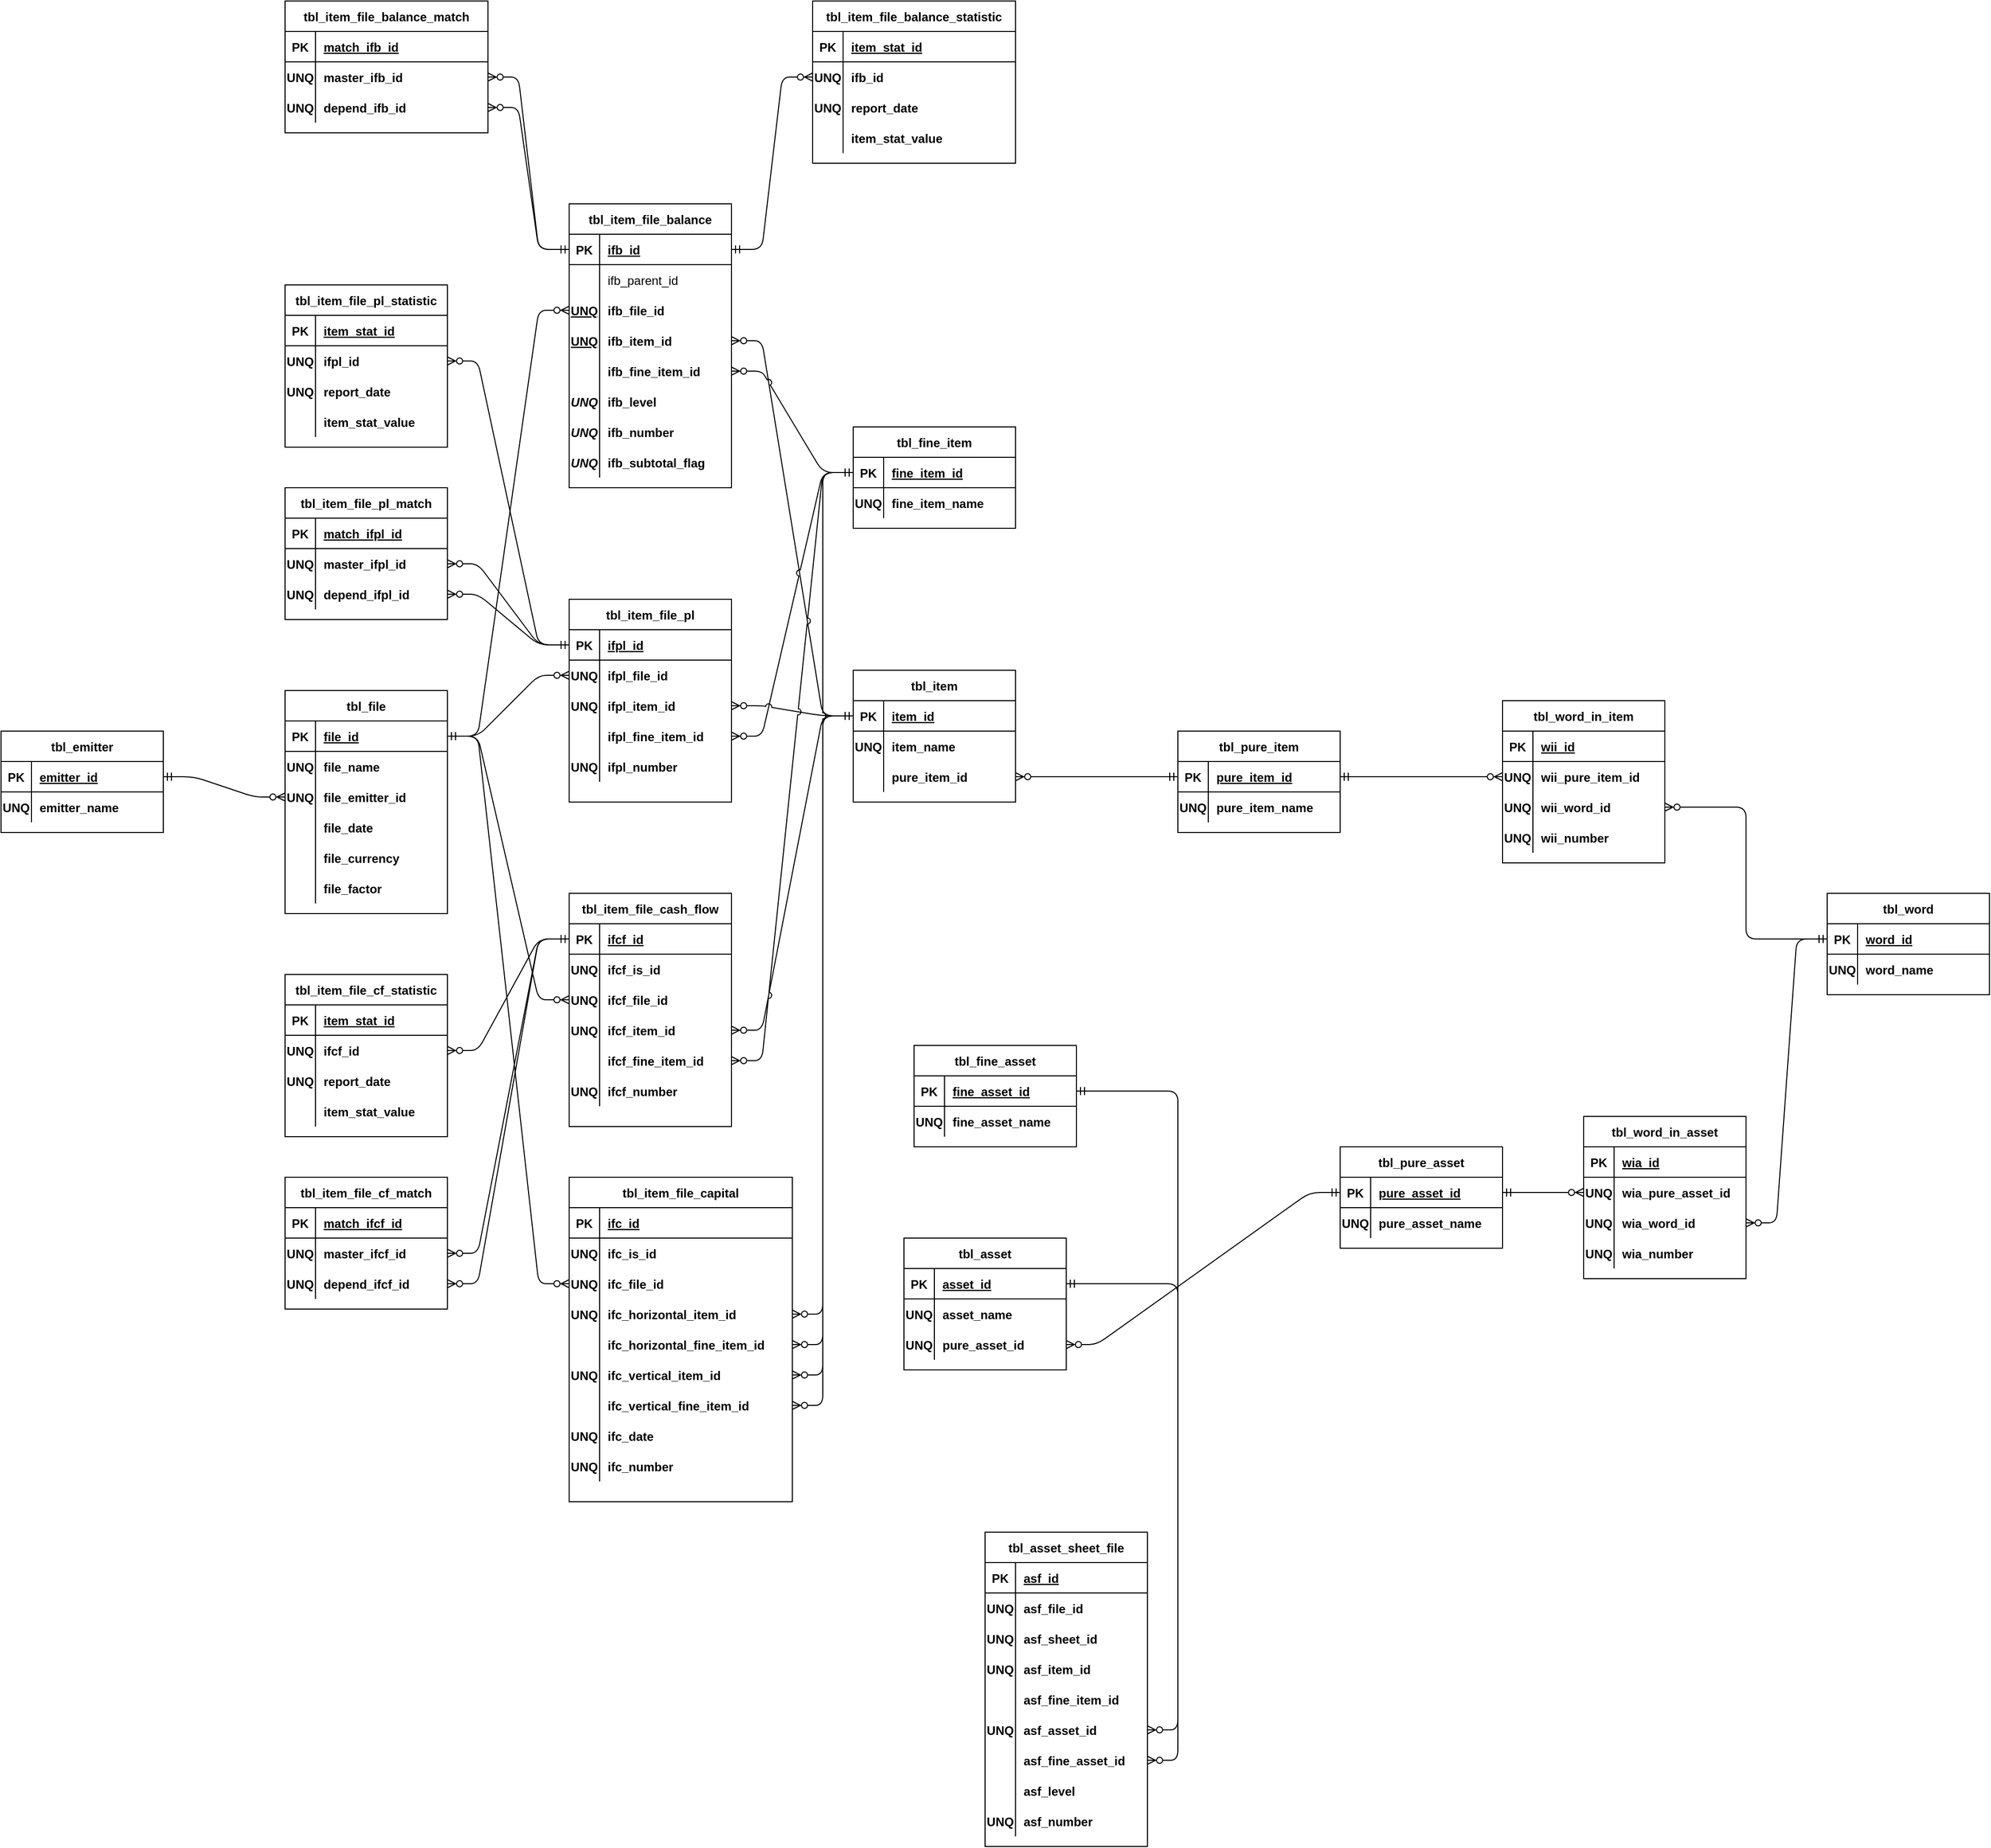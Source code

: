 <mxfile version="15.8.7" type="device"><diagram id="R2lEEEUBdFMjLlhIrx00" name="Page-1"><mxGraphModel dx="2032" dy="3035" grid="1" gridSize="10" guides="1" tooltips="1" connect="1" arrows="1" fold="1" page="1" pageScale="1" pageWidth="850" pageHeight="1100" math="0" shadow="0" extFonts="Permanent Marker^https://fonts.googleapis.com/css?family=Permanent+Marker"><root><mxCell id="0"/><mxCell id="1" parent="0"/><mxCell id="4AGqBZ2mzTVe2auFCPeB-1" value="tbl_file" style="shape=table;startSize=30;container=1;collapsible=1;childLayout=tableLayout;fixedRows=1;rowLines=0;fontStyle=1;align=center;resizeLast=1;" parent="1" vertex="1"><mxGeometry y="-720" width="160" height="220" as="geometry"/></mxCell><mxCell id="4AGqBZ2mzTVe2auFCPeB-2" value="" style="shape=partialRectangle;collapsible=0;dropTarget=0;pointerEvents=0;fillColor=none;top=0;left=0;bottom=1;right=0;points=[[0,0.5],[1,0.5]];portConstraint=eastwest;" parent="4AGqBZ2mzTVe2auFCPeB-1" vertex="1"><mxGeometry y="30" width="160" height="30" as="geometry"/></mxCell><mxCell id="4AGqBZ2mzTVe2auFCPeB-3" value="PK" style="shape=partialRectangle;connectable=0;fillColor=none;top=0;left=0;bottom=0;right=0;fontStyle=1;overflow=hidden;" parent="4AGqBZ2mzTVe2auFCPeB-2" vertex="1"><mxGeometry width="30" height="30" as="geometry"><mxRectangle width="30" height="30" as="alternateBounds"/></mxGeometry></mxCell><mxCell id="4AGqBZ2mzTVe2auFCPeB-4" value="file_id" style="shape=partialRectangle;connectable=0;fillColor=none;top=0;left=0;bottom=0;right=0;align=left;spacingLeft=6;fontStyle=5;overflow=hidden;" parent="4AGqBZ2mzTVe2auFCPeB-2" vertex="1"><mxGeometry x="30" width="130" height="30" as="geometry"><mxRectangle width="130" height="30" as="alternateBounds"/></mxGeometry></mxCell><mxCell id="4AGqBZ2mzTVe2auFCPeB-5" value="" style="shape=partialRectangle;collapsible=0;dropTarget=0;pointerEvents=0;fillColor=none;top=0;left=0;bottom=0;right=0;points=[[0,0.5],[1,0.5]];portConstraint=eastwest;" parent="4AGqBZ2mzTVe2auFCPeB-1" vertex="1"><mxGeometry y="60" width="160" height="30" as="geometry"/></mxCell><mxCell id="4AGqBZ2mzTVe2auFCPeB-6" value="UNQ" style="shape=partialRectangle;connectable=0;fillColor=none;top=0;left=0;bottom=0;right=0;editable=1;overflow=hidden;fontStyle=1" parent="4AGqBZ2mzTVe2auFCPeB-5" vertex="1"><mxGeometry width="30" height="30" as="geometry"><mxRectangle width="30" height="30" as="alternateBounds"/></mxGeometry></mxCell><mxCell id="4AGqBZ2mzTVe2auFCPeB-7" value="file_name" style="shape=partialRectangle;connectable=0;fillColor=none;top=0;left=0;bottom=0;right=0;align=left;spacingLeft=6;overflow=hidden;fontStyle=1" parent="4AGqBZ2mzTVe2auFCPeB-5" vertex="1"><mxGeometry x="30" width="130" height="30" as="geometry"><mxRectangle width="130" height="30" as="alternateBounds"/></mxGeometry></mxCell><mxCell id="tZil735jcYZaNoKd1E_0-68" value="" style="shape=partialRectangle;collapsible=0;dropTarget=0;pointerEvents=0;fillColor=none;top=0;left=0;bottom=0;right=0;points=[[0,0.5],[1,0.5]];portConstraint=eastwest;" parent="4AGqBZ2mzTVe2auFCPeB-1" vertex="1"><mxGeometry y="90" width="160" height="30" as="geometry"/></mxCell><mxCell id="tZil735jcYZaNoKd1E_0-69" value="UNQ" style="shape=partialRectangle;connectable=0;fillColor=none;top=0;left=0;bottom=0;right=0;editable=1;overflow=hidden;fontStyle=1" parent="tZil735jcYZaNoKd1E_0-68" vertex="1"><mxGeometry width="30" height="30" as="geometry"><mxRectangle width="30" height="30" as="alternateBounds"/></mxGeometry></mxCell><mxCell id="tZil735jcYZaNoKd1E_0-70" value="file_emitter_id" style="shape=partialRectangle;connectable=0;fillColor=none;top=0;left=0;bottom=0;right=0;align=left;spacingLeft=6;overflow=hidden;fontStyle=1" parent="tZil735jcYZaNoKd1E_0-68" vertex="1"><mxGeometry x="30" width="130" height="30" as="geometry"><mxRectangle width="130" height="30" as="alternateBounds"/></mxGeometry></mxCell><mxCell id="4AGqBZ2mzTVe2auFCPeB-8" value="" style="shape=partialRectangle;collapsible=0;dropTarget=0;pointerEvents=0;fillColor=none;top=0;left=0;bottom=0;right=0;points=[[0,0.5],[1,0.5]];portConstraint=eastwest;" parent="4AGqBZ2mzTVe2auFCPeB-1" vertex="1"><mxGeometry y="120" width="160" height="30" as="geometry"/></mxCell><mxCell id="4AGqBZ2mzTVe2auFCPeB-9" value="" style="shape=partialRectangle;connectable=0;fillColor=none;top=0;left=0;bottom=0;right=0;editable=1;overflow=hidden;fontStyle=1" parent="4AGqBZ2mzTVe2auFCPeB-8" vertex="1"><mxGeometry width="30" height="30" as="geometry"><mxRectangle width="30" height="30" as="alternateBounds"/></mxGeometry></mxCell><mxCell id="4AGqBZ2mzTVe2auFCPeB-10" value="file_date" style="shape=partialRectangle;connectable=0;fillColor=none;top=0;left=0;bottom=0;right=0;align=left;spacingLeft=6;overflow=hidden;fontStyle=1" parent="4AGqBZ2mzTVe2auFCPeB-8" vertex="1"><mxGeometry x="30" width="130" height="30" as="geometry"><mxRectangle width="130" height="30" as="alternateBounds"/></mxGeometry></mxCell><mxCell id="4YrwYOf-HPv7d_bX7Lss-52" value="" style="shape=partialRectangle;collapsible=0;dropTarget=0;pointerEvents=0;fillColor=none;top=0;left=0;bottom=0;right=0;points=[[0,0.5],[1,0.5]];portConstraint=eastwest;" parent="4AGqBZ2mzTVe2auFCPeB-1" vertex="1"><mxGeometry y="150" width="160" height="30" as="geometry"/></mxCell><mxCell id="4YrwYOf-HPv7d_bX7Lss-53" value="" style="shape=partialRectangle;connectable=0;fillColor=none;top=0;left=0;bottom=0;right=0;editable=1;overflow=hidden;fontStyle=1" parent="4YrwYOf-HPv7d_bX7Lss-52" vertex="1"><mxGeometry width="30" height="30" as="geometry"><mxRectangle width="30" height="30" as="alternateBounds"/></mxGeometry></mxCell><mxCell id="4YrwYOf-HPv7d_bX7Lss-54" value="file_currency" style="shape=partialRectangle;connectable=0;fillColor=none;top=0;left=0;bottom=0;right=0;align=left;spacingLeft=6;overflow=hidden;fontStyle=1" parent="4YrwYOf-HPv7d_bX7Lss-52" vertex="1"><mxGeometry x="30" width="130" height="30" as="geometry"><mxRectangle width="130" height="30" as="alternateBounds"/></mxGeometry></mxCell><mxCell id="4YrwYOf-HPv7d_bX7Lss-55" value="" style="shape=partialRectangle;collapsible=0;dropTarget=0;pointerEvents=0;fillColor=none;top=0;left=0;bottom=0;right=0;points=[[0,0.5],[1,0.5]];portConstraint=eastwest;" parent="4AGqBZ2mzTVe2auFCPeB-1" vertex="1"><mxGeometry y="180" width="160" height="30" as="geometry"/></mxCell><mxCell id="4YrwYOf-HPv7d_bX7Lss-56" value="" style="shape=partialRectangle;connectable=0;fillColor=none;top=0;left=0;bottom=0;right=0;editable=1;overflow=hidden;fontStyle=1" parent="4YrwYOf-HPv7d_bX7Lss-55" vertex="1"><mxGeometry width="30" height="30" as="geometry"><mxRectangle width="30" height="30" as="alternateBounds"/></mxGeometry></mxCell><mxCell id="4YrwYOf-HPv7d_bX7Lss-57" value="file_factor" style="shape=partialRectangle;connectable=0;fillColor=none;top=0;left=0;bottom=0;right=0;align=left;spacingLeft=6;overflow=hidden;fontStyle=1" parent="4YrwYOf-HPv7d_bX7Lss-55" vertex="1"><mxGeometry x="30" width="130" height="30" as="geometry"><mxRectangle width="130" height="30" as="alternateBounds"/></mxGeometry></mxCell><mxCell id="4AGqBZ2mzTVe2auFCPeB-14" value="tbl_item" style="shape=table;startSize=30;container=1;collapsible=1;childLayout=tableLayout;fixedRows=1;rowLines=0;fontStyle=1;align=center;resizeLast=1;" parent="1" vertex="1"><mxGeometry x="560" y="-740" width="160" height="130" as="geometry"/></mxCell><mxCell id="4AGqBZ2mzTVe2auFCPeB-15" value="" style="shape=partialRectangle;collapsible=0;dropTarget=0;pointerEvents=0;fillColor=none;top=0;left=0;bottom=1;right=0;points=[[0,0.5],[1,0.5]];portConstraint=eastwest;" parent="4AGqBZ2mzTVe2auFCPeB-14" vertex="1"><mxGeometry y="30" width="160" height="30" as="geometry"/></mxCell><mxCell id="4AGqBZ2mzTVe2auFCPeB-16" value="PK" style="shape=partialRectangle;connectable=0;fillColor=none;top=0;left=0;bottom=0;right=0;fontStyle=1;overflow=hidden;" parent="4AGqBZ2mzTVe2auFCPeB-15" vertex="1"><mxGeometry width="30" height="30" as="geometry"><mxRectangle width="30" height="30" as="alternateBounds"/></mxGeometry></mxCell><mxCell id="4AGqBZ2mzTVe2auFCPeB-17" value="item_id" style="shape=partialRectangle;connectable=0;fillColor=none;top=0;left=0;bottom=0;right=0;align=left;spacingLeft=6;fontStyle=5;overflow=hidden;" parent="4AGqBZ2mzTVe2auFCPeB-15" vertex="1"><mxGeometry x="30" width="130" height="30" as="geometry"><mxRectangle width="130" height="30" as="alternateBounds"/></mxGeometry></mxCell><mxCell id="4AGqBZ2mzTVe2auFCPeB-18" value="" style="shape=partialRectangle;collapsible=0;dropTarget=0;pointerEvents=0;fillColor=none;top=0;left=0;bottom=0;right=0;points=[[0,0.5],[1,0.5]];portConstraint=eastwest;" parent="4AGqBZ2mzTVe2auFCPeB-14" vertex="1"><mxGeometry y="60" width="160" height="30" as="geometry"/></mxCell><mxCell id="4AGqBZ2mzTVe2auFCPeB-19" value="UNQ" style="shape=partialRectangle;connectable=0;fillColor=none;top=0;left=0;bottom=0;right=0;editable=1;overflow=hidden;fontStyle=1" parent="4AGqBZ2mzTVe2auFCPeB-18" vertex="1"><mxGeometry width="30" height="30" as="geometry"><mxRectangle width="30" height="30" as="alternateBounds"/></mxGeometry></mxCell><mxCell id="4AGqBZ2mzTVe2auFCPeB-20" value="item_name" style="shape=partialRectangle;connectable=0;fillColor=none;top=0;left=0;bottom=0;right=0;align=left;spacingLeft=6;overflow=hidden;fontStyle=1" parent="4AGqBZ2mzTVe2auFCPeB-18" vertex="1"><mxGeometry x="30" width="130" height="30" as="geometry"><mxRectangle width="130" height="30" as="alternateBounds"/></mxGeometry></mxCell><mxCell id="4YrwYOf-HPv7d_bX7Lss-34" value="" style="shape=partialRectangle;collapsible=0;dropTarget=0;pointerEvents=0;fillColor=none;top=0;left=0;bottom=0;right=0;points=[[0,0.5],[1,0.5]];portConstraint=eastwest;" parent="4AGqBZ2mzTVe2auFCPeB-14" vertex="1"><mxGeometry y="90" width="160" height="30" as="geometry"/></mxCell><mxCell id="4YrwYOf-HPv7d_bX7Lss-35" value="" style="shape=partialRectangle;connectable=0;fillColor=none;top=0;left=0;bottom=0;right=0;editable=1;overflow=hidden;fontStyle=1" parent="4YrwYOf-HPv7d_bX7Lss-34" vertex="1"><mxGeometry width="30" height="30" as="geometry"><mxRectangle width="30" height="30" as="alternateBounds"/></mxGeometry></mxCell><mxCell id="4YrwYOf-HPv7d_bX7Lss-36" value="pure_item_id" style="shape=partialRectangle;connectable=0;fillColor=none;top=0;left=0;bottom=0;right=0;align=left;spacingLeft=6;overflow=hidden;fontStyle=1" parent="4YrwYOf-HPv7d_bX7Lss-34" vertex="1"><mxGeometry x="30" width="130" height="30" as="geometry"><mxRectangle width="130" height="30" as="alternateBounds"/></mxGeometry></mxCell><mxCell id="4AGqBZ2mzTVe2auFCPeB-37" value="" style="edgeStyle=entityRelationEdgeStyle;fontSize=12;html=1;endArrow=ERzeroToMany;startArrow=ERmandOne;endFill=0;" parent="1" source="4AGqBZ2mzTVe2auFCPeB-2" target="qdb33vMddrRaf10o09UN-64" edge="1"><mxGeometry width="100" height="100" relative="1" as="geometry"><mxPoint x="410" y="-565" as="sourcePoint"/><mxPoint x="-70" y="-970" as="targetPoint"/></mxGeometry></mxCell><mxCell id="4AGqBZ2mzTVe2auFCPeB-38" value="" style="edgeStyle=entityRelationEdgeStyle;fontSize=12;html=1;endArrow=ERzeroToMany;startArrow=ERmandOne;endFill=0;jumpStyle=arc;" parent="1" source="4AGqBZ2mzTVe2auFCPeB-15" target="qdb33vMddrRaf10o09UN-11" edge="1"><mxGeometry width="100" height="100" relative="1" as="geometry"><mxPoint x="320" y="-845" as="sourcePoint"/><mxPoint x="730" y="-850" as="targetPoint"/></mxGeometry></mxCell><mxCell id="4YrwYOf-HPv7d_bX7Lss-1" value="tbl_word" style="shape=table;startSize=30;container=1;collapsible=1;childLayout=tableLayout;fixedRows=1;rowLines=0;fontStyle=1;align=center;resizeLast=1;" parent="1" vertex="1"><mxGeometry x="1520" y="-520" width="160" height="100" as="geometry"/></mxCell><mxCell id="4YrwYOf-HPv7d_bX7Lss-2" value="" style="shape=partialRectangle;collapsible=0;dropTarget=0;pointerEvents=0;fillColor=none;top=0;left=0;bottom=1;right=0;points=[[0,0.5],[1,0.5]];portConstraint=eastwest;" parent="4YrwYOf-HPv7d_bX7Lss-1" vertex="1"><mxGeometry y="30" width="160" height="30" as="geometry"/></mxCell><mxCell id="4YrwYOf-HPv7d_bX7Lss-3" value="PK" style="shape=partialRectangle;connectable=0;fillColor=none;top=0;left=0;bottom=0;right=0;fontStyle=1;overflow=hidden;" parent="4YrwYOf-HPv7d_bX7Lss-2" vertex="1"><mxGeometry width="30" height="30" as="geometry"><mxRectangle width="30" height="30" as="alternateBounds"/></mxGeometry></mxCell><mxCell id="4YrwYOf-HPv7d_bX7Lss-4" value="word_id" style="shape=partialRectangle;connectable=0;fillColor=none;top=0;left=0;bottom=0;right=0;align=left;spacingLeft=6;fontStyle=5;overflow=hidden;" parent="4YrwYOf-HPv7d_bX7Lss-2" vertex="1"><mxGeometry x="30" width="130" height="30" as="geometry"><mxRectangle width="130" height="30" as="alternateBounds"/></mxGeometry></mxCell><mxCell id="4YrwYOf-HPv7d_bX7Lss-5" value="" style="shape=partialRectangle;collapsible=0;dropTarget=0;pointerEvents=0;fillColor=none;top=0;left=0;bottom=0;right=0;points=[[0,0.5],[1,0.5]];portConstraint=eastwest;" parent="4YrwYOf-HPv7d_bX7Lss-1" vertex="1"><mxGeometry y="60" width="160" height="30" as="geometry"/></mxCell><mxCell id="4YrwYOf-HPv7d_bX7Lss-6" value="UNQ" style="shape=partialRectangle;connectable=0;fillColor=none;top=0;left=0;bottom=0;right=0;editable=1;overflow=hidden;fontStyle=1" parent="4YrwYOf-HPv7d_bX7Lss-5" vertex="1"><mxGeometry width="30" height="30" as="geometry"><mxRectangle width="30" height="30" as="alternateBounds"/></mxGeometry></mxCell><mxCell id="4YrwYOf-HPv7d_bX7Lss-7" value="word_name" style="shape=partialRectangle;connectable=0;fillColor=none;top=0;left=0;bottom=0;right=0;align=left;spacingLeft=6;overflow=hidden;fontStyle=1" parent="4YrwYOf-HPv7d_bX7Lss-5" vertex="1"><mxGeometry x="30" width="130" height="30" as="geometry"><mxRectangle width="130" height="30" as="alternateBounds"/></mxGeometry></mxCell><mxCell id="4YrwYOf-HPv7d_bX7Lss-8" value="tbl_word_in_item" style="shape=table;startSize=30;container=1;collapsible=1;childLayout=tableLayout;fixedRows=1;rowLines=0;fontStyle=1;align=center;resizeLast=1;" parent="1" vertex="1"><mxGeometry x="1200" y="-710" width="160" height="160" as="geometry"/></mxCell><mxCell id="4YrwYOf-HPv7d_bX7Lss-9" value="" style="shape=partialRectangle;collapsible=0;dropTarget=0;pointerEvents=0;fillColor=none;top=0;left=0;bottom=1;right=0;points=[[0,0.5],[1,0.5]];portConstraint=eastwest;" parent="4YrwYOf-HPv7d_bX7Lss-8" vertex="1"><mxGeometry y="30" width="160" height="30" as="geometry"/></mxCell><mxCell id="4YrwYOf-HPv7d_bX7Lss-10" value="PK" style="shape=partialRectangle;connectable=0;fillColor=none;top=0;left=0;bottom=0;right=0;fontStyle=1;overflow=hidden;" parent="4YrwYOf-HPv7d_bX7Lss-9" vertex="1"><mxGeometry width="30" height="30" as="geometry"><mxRectangle width="30" height="30" as="alternateBounds"/></mxGeometry></mxCell><mxCell id="4YrwYOf-HPv7d_bX7Lss-11" value="wii_id" style="shape=partialRectangle;connectable=0;fillColor=none;top=0;left=0;bottom=0;right=0;align=left;spacingLeft=6;fontStyle=5;overflow=hidden;" parent="4YrwYOf-HPv7d_bX7Lss-9" vertex="1"><mxGeometry x="30" width="130" height="30" as="geometry"><mxRectangle width="130" height="30" as="alternateBounds"/></mxGeometry></mxCell><mxCell id="4YrwYOf-HPv7d_bX7Lss-12" value="" style="shape=partialRectangle;collapsible=0;dropTarget=0;pointerEvents=0;fillColor=none;top=0;left=0;bottom=0;right=0;points=[[0,0.5],[1,0.5]];portConstraint=eastwest;" parent="4YrwYOf-HPv7d_bX7Lss-8" vertex="1"><mxGeometry y="60" width="160" height="30" as="geometry"/></mxCell><mxCell id="4YrwYOf-HPv7d_bX7Lss-13" value="UNQ" style="shape=partialRectangle;connectable=0;fillColor=none;top=0;left=0;bottom=0;right=0;editable=1;overflow=hidden;fontStyle=1" parent="4YrwYOf-HPv7d_bX7Lss-12" vertex="1"><mxGeometry width="30" height="30" as="geometry"><mxRectangle width="30" height="30" as="alternateBounds"/></mxGeometry></mxCell><mxCell id="4YrwYOf-HPv7d_bX7Lss-14" value="wii_pure_item_id" style="shape=partialRectangle;connectable=0;fillColor=none;top=0;left=0;bottom=0;right=0;align=left;spacingLeft=6;overflow=hidden;fontStyle=1" parent="4YrwYOf-HPv7d_bX7Lss-12" vertex="1"><mxGeometry x="30" width="130" height="30" as="geometry"><mxRectangle width="130" height="30" as="alternateBounds"/></mxGeometry></mxCell><mxCell id="4YrwYOf-HPv7d_bX7Lss-15" value="" style="shape=partialRectangle;collapsible=0;dropTarget=0;pointerEvents=0;fillColor=none;top=0;left=0;bottom=0;right=0;points=[[0,0.5],[1,0.5]];portConstraint=eastwest;" parent="4YrwYOf-HPv7d_bX7Lss-8" vertex="1"><mxGeometry y="90" width="160" height="30" as="geometry"/></mxCell><mxCell id="4YrwYOf-HPv7d_bX7Lss-16" value="UNQ" style="shape=partialRectangle;connectable=0;fillColor=none;top=0;left=0;bottom=0;right=0;editable=1;overflow=hidden;fontStyle=1" parent="4YrwYOf-HPv7d_bX7Lss-15" vertex="1"><mxGeometry width="30" height="30" as="geometry"><mxRectangle width="30" height="30" as="alternateBounds"/></mxGeometry></mxCell><mxCell id="4YrwYOf-HPv7d_bX7Lss-17" value="wii_word_id" style="shape=partialRectangle;connectable=0;fillColor=none;top=0;left=0;bottom=0;right=0;align=left;spacingLeft=6;overflow=hidden;fontStyle=1" parent="4YrwYOf-HPv7d_bX7Lss-15" vertex="1"><mxGeometry x="30" width="130" height="30" as="geometry"><mxRectangle width="130" height="30" as="alternateBounds"/></mxGeometry></mxCell><mxCell id="4YrwYOf-HPv7d_bX7Lss-18" value="" style="shape=partialRectangle;collapsible=0;dropTarget=0;pointerEvents=0;fillColor=none;top=0;left=0;bottom=0;right=0;points=[[0,0.5],[1,0.5]];portConstraint=eastwest;" parent="4YrwYOf-HPv7d_bX7Lss-8" vertex="1"><mxGeometry y="120" width="160" height="30" as="geometry"/></mxCell><mxCell id="4YrwYOf-HPv7d_bX7Lss-19" value="UNQ" style="shape=partialRectangle;connectable=0;fillColor=none;top=0;left=0;bottom=0;right=0;editable=1;overflow=hidden;fontStyle=1" parent="4YrwYOf-HPv7d_bX7Lss-18" vertex="1"><mxGeometry width="30" height="30" as="geometry"><mxRectangle width="30" height="30" as="alternateBounds"/></mxGeometry></mxCell><mxCell id="4YrwYOf-HPv7d_bX7Lss-20" value="wii_number" style="shape=partialRectangle;connectable=0;fillColor=none;top=0;left=0;bottom=0;right=0;align=left;spacingLeft=6;overflow=hidden;fontStyle=1" parent="4YrwYOf-HPv7d_bX7Lss-18" vertex="1"><mxGeometry x="30" width="130" height="30" as="geometry"><mxRectangle width="130" height="30" as="alternateBounds"/></mxGeometry></mxCell><mxCell id="4YrwYOf-HPv7d_bX7Lss-24" value="" style="edgeStyle=entityRelationEdgeStyle;fontSize=12;html=1;endArrow=ERzeroToMany;startArrow=ERmandOne;endFill=0;" parent="1" source="4YrwYOf-HPv7d_bX7Lss-27" target="4YrwYOf-HPv7d_bX7Lss-12" edge="1"><mxGeometry width="100" height="100" relative="1" as="geometry"><mxPoint x="780" y="-905" as="sourcePoint"/><mxPoint x="700" y="-845" as="targetPoint"/></mxGeometry></mxCell><mxCell id="4YrwYOf-HPv7d_bX7Lss-25" value="" style="edgeStyle=elbowEdgeStyle;fontSize=12;html=1;endArrow=ERzeroToMany;startArrow=ERmandOne;endFill=0;" parent="1" source="4YrwYOf-HPv7d_bX7Lss-2" target="4YrwYOf-HPv7d_bX7Lss-15" edge="1"><mxGeometry width="100" height="100" relative="1" as="geometry"><mxPoint x="940" y="-785" as="sourcePoint"/><mxPoint x="1020" y="-755" as="targetPoint"/></mxGeometry></mxCell><mxCell id="4YrwYOf-HPv7d_bX7Lss-26" value="tbl_pure_item" style="shape=table;startSize=30;container=1;collapsible=1;childLayout=tableLayout;fixedRows=1;rowLines=0;fontStyle=1;align=center;resizeLast=1;" parent="1" vertex="1"><mxGeometry x="880" y="-680" width="160" height="100" as="geometry"/></mxCell><mxCell id="4YrwYOf-HPv7d_bX7Lss-27" value="" style="shape=partialRectangle;collapsible=0;dropTarget=0;pointerEvents=0;fillColor=none;top=0;left=0;bottom=1;right=0;points=[[0,0.5],[1,0.5]];portConstraint=eastwest;" parent="4YrwYOf-HPv7d_bX7Lss-26" vertex="1"><mxGeometry y="30" width="160" height="30" as="geometry"/></mxCell><mxCell id="4YrwYOf-HPv7d_bX7Lss-28" value="PK" style="shape=partialRectangle;connectable=0;fillColor=none;top=0;left=0;bottom=0;right=0;fontStyle=1;overflow=hidden;" parent="4YrwYOf-HPv7d_bX7Lss-27" vertex="1"><mxGeometry width="30" height="30" as="geometry"><mxRectangle width="30" height="30" as="alternateBounds"/></mxGeometry></mxCell><mxCell id="4YrwYOf-HPv7d_bX7Lss-29" value="pure_item_id" style="shape=partialRectangle;connectable=0;fillColor=none;top=0;left=0;bottom=0;right=0;align=left;spacingLeft=6;fontStyle=5;overflow=hidden;" parent="4YrwYOf-HPv7d_bX7Lss-27" vertex="1"><mxGeometry x="30" width="130" height="30" as="geometry"><mxRectangle width="130" height="30" as="alternateBounds"/></mxGeometry></mxCell><mxCell id="4YrwYOf-HPv7d_bX7Lss-30" value="" style="shape=partialRectangle;collapsible=0;dropTarget=0;pointerEvents=0;fillColor=none;top=0;left=0;bottom=0;right=0;points=[[0,0.5],[1,0.5]];portConstraint=eastwest;" parent="4YrwYOf-HPv7d_bX7Lss-26" vertex="1"><mxGeometry y="60" width="160" height="30" as="geometry"/></mxCell><mxCell id="4YrwYOf-HPv7d_bX7Lss-31" value="UNQ" style="shape=partialRectangle;connectable=0;fillColor=none;top=0;left=0;bottom=0;right=0;editable=1;overflow=hidden;fontStyle=1" parent="4YrwYOf-HPv7d_bX7Lss-30" vertex="1"><mxGeometry width="30" height="30" as="geometry"><mxRectangle width="30" height="30" as="alternateBounds"/></mxGeometry></mxCell><mxCell id="4YrwYOf-HPv7d_bX7Lss-32" value="pure_item_name" style="shape=partialRectangle;connectable=0;fillColor=none;top=0;left=0;bottom=0;right=0;align=left;spacingLeft=6;overflow=hidden;fontStyle=1" parent="4YrwYOf-HPv7d_bX7Lss-30" vertex="1"><mxGeometry x="30" width="130" height="30" as="geometry"><mxRectangle width="130" height="30" as="alternateBounds"/></mxGeometry></mxCell><mxCell id="4YrwYOf-HPv7d_bX7Lss-37" value="" style="edgeStyle=entityRelationEdgeStyle;fontSize=12;html=1;endArrow=ERzeroToMany;startArrow=ERmandOne;endFill=0;" parent="1" source="4YrwYOf-HPv7d_bX7Lss-27" target="4YrwYOf-HPv7d_bX7Lss-34" edge="1"><mxGeometry width="100" height="100" relative="1" as="geometry"><mxPoint x="690" y="-735" as="sourcePoint"/><mxPoint x="770" y="-865" as="targetPoint"/></mxGeometry></mxCell><mxCell id="4YrwYOf-HPv7d_bX7Lss-38" value="tbl_item_file_balance_statistic" style="shape=table;startSize=30;container=1;collapsible=1;childLayout=tableLayout;fixedRows=1;rowLines=0;fontStyle=1;align=center;resizeLast=1;" parent="1" vertex="1"><mxGeometry x="520" y="-1400" width="200" height="160" as="geometry"/></mxCell><mxCell id="4YrwYOf-HPv7d_bX7Lss-39" value="" style="shape=partialRectangle;collapsible=0;dropTarget=0;pointerEvents=0;fillColor=none;top=0;left=0;bottom=1;right=0;points=[[0,0.5],[1,0.5]];portConstraint=eastwest;" parent="4YrwYOf-HPv7d_bX7Lss-38" vertex="1"><mxGeometry y="30" width="200" height="30" as="geometry"/></mxCell><mxCell id="4YrwYOf-HPv7d_bX7Lss-40" value="PK" style="shape=partialRectangle;connectable=0;fillColor=none;top=0;left=0;bottom=0;right=0;fontStyle=1;overflow=hidden;" parent="4YrwYOf-HPv7d_bX7Lss-39" vertex="1"><mxGeometry width="30" height="30" as="geometry"><mxRectangle width="30" height="30" as="alternateBounds"/></mxGeometry></mxCell><mxCell id="4YrwYOf-HPv7d_bX7Lss-41" value="item_stat_id" style="shape=partialRectangle;connectable=0;fillColor=none;top=0;left=0;bottom=0;right=0;align=left;spacingLeft=6;fontStyle=5;overflow=hidden;" parent="4YrwYOf-HPv7d_bX7Lss-39" vertex="1"><mxGeometry x="30" width="170" height="30" as="geometry"><mxRectangle width="170" height="30" as="alternateBounds"/></mxGeometry></mxCell><mxCell id="4YrwYOf-HPv7d_bX7Lss-42" value="" style="shape=partialRectangle;collapsible=0;dropTarget=0;pointerEvents=0;fillColor=none;top=0;left=0;bottom=0;right=0;points=[[0,0.5],[1,0.5]];portConstraint=eastwest;" parent="4YrwYOf-HPv7d_bX7Lss-38" vertex="1"><mxGeometry y="60" width="200" height="30" as="geometry"/></mxCell><mxCell id="4YrwYOf-HPv7d_bX7Lss-43" value="UNQ" style="shape=partialRectangle;connectable=0;fillColor=none;top=0;left=0;bottom=0;right=0;editable=1;overflow=hidden;fontStyle=1" parent="4YrwYOf-HPv7d_bX7Lss-42" vertex="1"><mxGeometry width="30" height="30" as="geometry"><mxRectangle width="30" height="30" as="alternateBounds"/></mxGeometry></mxCell><mxCell id="4YrwYOf-HPv7d_bX7Lss-44" value="ifb_id" style="shape=partialRectangle;connectable=0;fillColor=none;top=0;left=0;bottom=0;right=0;align=left;spacingLeft=6;overflow=hidden;fontStyle=1" parent="4YrwYOf-HPv7d_bX7Lss-42" vertex="1"><mxGeometry x="30" width="170" height="30" as="geometry"><mxRectangle width="170" height="30" as="alternateBounds"/></mxGeometry></mxCell><mxCell id="4YrwYOf-HPv7d_bX7Lss-45" value="" style="shape=partialRectangle;collapsible=0;dropTarget=0;pointerEvents=0;fillColor=none;top=0;left=0;bottom=0;right=0;points=[[0,0.5],[1,0.5]];portConstraint=eastwest;" parent="4YrwYOf-HPv7d_bX7Lss-38" vertex="1"><mxGeometry y="90" width="200" height="30" as="geometry"/></mxCell><mxCell id="4YrwYOf-HPv7d_bX7Lss-46" value="UNQ" style="shape=partialRectangle;connectable=0;fillColor=none;top=0;left=0;bottom=0;right=0;editable=1;overflow=hidden;fontStyle=1" parent="4YrwYOf-HPv7d_bX7Lss-45" vertex="1"><mxGeometry width="30" height="30" as="geometry"><mxRectangle width="30" height="30" as="alternateBounds"/></mxGeometry></mxCell><mxCell id="4YrwYOf-HPv7d_bX7Lss-47" value="report_date" style="shape=partialRectangle;connectable=0;fillColor=none;top=0;left=0;bottom=0;right=0;align=left;spacingLeft=6;overflow=hidden;fontStyle=1" parent="4YrwYOf-HPv7d_bX7Lss-45" vertex="1"><mxGeometry x="30" width="170" height="30" as="geometry"><mxRectangle width="170" height="30" as="alternateBounds"/></mxGeometry></mxCell><mxCell id="4YrwYOf-HPv7d_bX7Lss-48" value="" style="shape=partialRectangle;collapsible=0;dropTarget=0;pointerEvents=0;fillColor=none;top=0;left=0;bottom=0;right=0;points=[[0,0.5],[1,0.5]];portConstraint=eastwest;" parent="4YrwYOf-HPv7d_bX7Lss-38" vertex="1"><mxGeometry y="120" width="200" height="30" as="geometry"/></mxCell><mxCell id="4YrwYOf-HPv7d_bX7Lss-49" value="" style="shape=partialRectangle;connectable=0;fillColor=none;top=0;left=0;bottom=0;right=0;editable=1;overflow=hidden;fontStyle=1" parent="4YrwYOf-HPv7d_bX7Lss-48" vertex="1"><mxGeometry width="30" height="30" as="geometry"><mxRectangle width="30" height="30" as="alternateBounds"/></mxGeometry></mxCell><mxCell id="4YrwYOf-HPv7d_bX7Lss-50" value="item_stat_value" style="shape=partialRectangle;connectable=0;fillColor=none;top=0;left=0;bottom=0;right=0;align=left;spacingLeft=6;overflow=hidden;fontStyle=1" parent="4YrwYOf-HPv7d_bX7Lss-48" vertex="1"><mxGeometry x="30" width="170" height="30" as="geometry"><mxRectangle width="170" height="30" as="alternateBounds"/></mxGeometry></mxCell><mxCell id="4YrwYOf-HPv7d_bX7Lss-58" value="" style="edgeStyle=entityRelationEdgeStyle;fontSize=12;html=1;endArrow=ERzeroToMany;startArrow=ERmandOne;endFill=0;" parent="1" source="qdb33vMddrRaf10o09UN-2" target="4YrwYOf-HPv7d_bX7Lss-42" edge="1"><mxGeometry width="100" height="100" relative="1" as="geometry"><mxPoint y="-1115" as="sourcePoint"/><mxPoint x="590" y="-1160" as="targetPoint"/></mxGeometry></mxCell><mxCell id="gU9ynb4UbEMtWFaiJkNX-1" value="tbl_item_file_balance_match" style="shape=table;startSize=30;container=1;collapsible=1;childLayout=tableLayout;fixedRows=1;rowLines=0;fontStyle=1;align=center;resizeLast=1;" parent="1" vertex="1"><mxGeometry y="-1400" width="200" height="130" as="geometry"/></mxCell><mxCell id="gU9ynb4UbEMtWFaiJkNX-2" value="" style="shape=partialRectangle;collapsible=0;dropTarget=0;pointerEvents=0;fillColor=none;top=0;left=0;bottom=1;right=0;points=[[0,0.5],[1,0.5]];portConstraint=eastwest;" parent="gU9ynb4UbEMtWFaiJkNX-1" vertex="1"><mxGeometry y="30" width="200" height="30" as="geometry"/></mxCell><mxCell id="gU9ynb4UbEMtWFaiJkNX-3" value="PK" style="shape=partialRectangle;connectable=0;fillColor=none;top=0;left=0;bottom=0;right=0;fontStyle=1;overflow=hidden;" parent="gU9ynb4UbEMtWFaiJkNX-2" vertex="1"><mxGeometry width="30" height="30" as="geometry"><mxRectangle width="30" height="30" as="alternateBounds"/></mxGeometry></mxCell><mxCell id="gU9ynb4UbEMtWFaiJkNX-4" value="match_ifb_id" style="shape=partialRectangle;connectable=0;fillColor=none;top=0;left=0;bottom=0;right=0;align=left;spacingLeft=6;fontStyle=5;overflow=hidden;" parent="gU9ynb4UbEMtWFaiJkNX-2" vertex="1"><mxGeometry x="30" width="170" height="30" as="geometry"><mxRectangle width="170" height="30" as="alternateBounds"/></mxGeometry></mxCell><mxCell id="gU9ynb4UbEMtWFaiJkNX-5" value="" style="shape=partialRectangle;collapsible=0;dropTarget=0;pointerEvents=0;fillColor=none;top=0;left=0;bottom=0;right=0;points=[[0,0.5],[1,0.5]];portConstraint=eastwest;" parent="gU9ynb4UbEMtWFaiJkNX-1" vertex="1"><mxGeometry y="60" width="200" height="30" as="geometry"/></mxCell><mxCell id="gU9ynb4UbEMtWFaiJkNX-6" value="UNQ" style="shape=partialRectangle;connectable=0;fillColor=none;top=0;left=0;bottom=0;right=0;editable=1;overflow=hidden;fontStyle=1" parent="gU9ynb4UbEMtWFaiJkNX-5" vertex="1"><mxGeometry width="30" height="30" as="geometry"><mxRectangle width="30" height="30" as="alternateBounds"/></mxGeometry></mxCell><mxCell id="gU9ynb4UbEMtWFaiJkNX-7" value="master_ifb_id" style="shape=partialRectangle;connectable=0;fillColor=none;top=0;left=0;bottom=0;right=0;align=left;spacingLeft=6;overflow=hidden;fontStyle=1" parent="gU9ynb4UbEMtWFaiJkNX-5" vertex="1"><mxGeometry x="30" width="170" height="30" as="geometry"><mxRectangle width="170" height="30" as="alternateBounds"/></mxGeometry></mxCell><mxCell id="gU9ynb4UbEMtWFaiJkNX-8" value="" style="shape=partialRectangle;collapsible=0;dropTarget=0;pointerEvents=0;fillColor=none;top=0;left=0;bottom=0;right=0;points=[[0,0.5],[1,0.5]];portConstraint=eastwest;" parent="gU9ynb4UbEMtWFaiJkNX-1" vertex="1"><mxGeometry y="90" width="200" height="30" as="geometry"/></mxCell><mxCell id="gU9ynb4UbEMtWFaiJkNX-9" value="UNQ" style="shape=partialRectangle;connectable=0;fillColor=none;top=0;left=0;bottom=0;right=0;editable=1;overflow=hidden;fontStyle=1" parent="gU9ynb4UbEMtWFaiJkNX-8" vertex="1"><mxGeometry width="30" height="30" as="geometry"><mxRectangle width="30" height="30" as="alternateBounds"/></mxGeometry></mxCell><mxCell id="gU9ynb4UbEMtWFaiJkNX-10" value="depend_ifb_id" style="shape=partialRectangle;connectable=0;fillColor=none;top=0;left=0;bottom=0;right=0;align=left;spacingLeft=6;overflow=hidden;fontStyle=1" parent="gU9ynb4UbEMtWFaiJkNX-8" vertex="1"><mxGeometry x="30" width="170" height="30" as="geometry"><mxRectangle width="170" height="30" as="alternateBounds"/></mxGeometry></mxCell><mxCell id="gU9ynb4UbEMtWFaiJkNX-13" value="tbl_fine_item" style="shape=table;startSize=30;container=1;collapsible=1;childLayout=tableLayout;fixedRows=1;rowLines=0;fontStyle=1;align=center;resizeLast=1;" parent="1" vertex="1"><mxGeometry x="560" y="-980" width="160" height="100" as="geometry"/></mxCell><mxCell id="gU9ynb4UbEMtWFaiJkNX-14" value="" style="shape=partialRectangle;collapsible=0;dropTarget=0;pointerEvents=0;fillColor=none;top=0;left=0;bottom=1;right=0;points=[[0,0.5],[1,0.5]];portConstraint=eastwest;" parent="gU9ynb4UbEMtWFaiJkNX-13" vertex="1"><mxGeometry y="30" width="160" height="30" as="geometry"/></mxCell><mxCell id="gU9ynb4UbEMtWFaiJkNX-15" value="PK" style="shape=partialRectangle;connectable=0;fillColor=none;top=0;left=0;bottom=0;right=0;fontStyle=1;overflow=hidden;" parent="gU9ynb4UbEMtWFaiJkNX-14" vertex="1"><mxGeometry width="30" height="30" as="geometry"><mxRectangle width="30" height="30" as="alternateBounds"/></mxGeometry></mxCell><mxCell id="gU9ynb4UbEMtWFaiJkNX-16" value="fine_item_id" style="shape=partialRectangle;connectable=0;fillColor=none;top=0;left=0;bottom=0;right=0;align=left;spacingLeft=6;fontStyle=5;overflow=hidden;" parent="gU9ynb4UbEMtWFaiJkNX-14" vertex="1"><mxGeometry x="30" width="130" height="30" as="geometry"><mxRectangle width="130" height="30" as="alternateBounds"/></mxGeometry></mxCell><mxCell id="gU9ynb4UbEMtWFaiJkNX-20" value="" style="shape=partialRectangle;collapsible=0;dropTarget=0;pointerEvents=0;fillColor=none;top=0;left=0;bottom=0;right=0;points=[[0,0.5],[1,0.5]];portConstraint=eastwest;" parent="gU9ynb4UbEMtWFaiJkNX-13" vertex="1"><mxGeometry y="60" width="160" height="30" as="geometry"/></mxCell><mxCell id="gU9ynb4UbEMtWFaiJkNX-21" value="UNQ" style="shape=partialRectangle;connectable=0;fillColor=none;top=0;left=0;bottom=0;right=0;editable=1;overflow=hidden;fontStyle=1" parent="gU9ynb4UbEMtWFaiJkNX-20" vertex="1"><mxGeometry width="30" height="30" as="geometry"><mxRectangle width="30" height="30" as="alternateBounds"/></mxGeometry></mxCell><mxCell id="gU9ynb4UbEMtWFaiJkNX-22" value="fine_item_name" style="shape=partialRectangle;connectable=0;fillColor=none;top=0;left=0;bottom=0;right=0;align=left;spacingLeft=6;overflow=hidden;fontStyle=1" parent="gU9ynb4UbEMtWFaiJkNX-20" vertex="1"><mxGeometry x="30" width="130" height="30" as="geometry"><mxRectangle width="130" height="30" as="alternateBounds"/></mxGeometry></mxCell><mxCell id="gU9ynb4UbEMtWFaiJkNX-46" value="tbl_emitter" style="shape=table;startSize=30;container=1;collapsible=1;childLayout=tableLayout;fixedRows=1;rowLines=0;fontStyle=1;align=center;resizeLast=1;" parent="1" vertex="1"><mxGeometry x="-280" y="-680" width="160" height="100" as="geometry"/></mxCell><mxCell id="gU9ynb4UbEMtWFaiJkNX-47" value="" style="shape=partialRectangle;collapsible=0;dropTarget=0;pointerEvents=0;fillColor=none;top=0;left=0;bottom=1;right=0;points=[[0,0.5],[1,0.5]];portConstraint=eastwest;" parent="gU9ynb4UbEMtWFaiJkNX-46" vertex="1"><mxGeometry y="30" width="160" height="30" as="geometry"/></mxCell><mxCell id="gU9ynb4UbEMtWFaiJkNX-48" value="PK" style="shape=partialRectangle;connectable=0;fillColor=none;top=0;left=0;bottom=0;right=0;fontStyle=1;overflow=hidden;" parent="gU9ynb4UbEMtWFaiJkNX-47" vertex="1"><mxGeometry width="30" height="30" as="geometry"><mxRectangle width="30" height="30" as="alternateBounds"/></mxGeometry></mxCell><mxCell id="gU9ynb4UbEMtWFaiJkNX-49" value="emitter_id" style="shape=partialRectangle;connectable=0;fillColor=none;top=0;left=0;bottom=0;right=0;align=left;spacingLeft=6;fontStyle=5;overflow=hidden;" parent="gU9ynb4UbEMtWFaiJkNX-47" vertex="1"><mxGeometry x="30" width="130" height="30" as="geometry"><mxRectangle width="130" height="30" as="alternateBounds"/></mxGeometry></mxCell><mxCell id="gU9ynb4UbEMtWFaiJkNX-50" value="" style="shape=partialRectangle;collapsible=0;dropTarget=0;pointerEvents=0;fillColor=none;top=0;left=0;bottom=0;right=0;points=[[0,0.5],[1,0.5]];portConstraint=eastwest;" parent="gU9ynb4UbEMtWFaiJkNX-46" vertex="1"><mxGeometry y="60" width="160" height="30" as="geometry"/></mxCell><mxCell id="gU9ynb4UbEMtWFaiJkNX-51" value="UNQ" style="shape=partialRectangle;connectable=0;fillColor=none;top=0;left=0;bottom=0;right=0;editable=1;overflow=hidden;fontStyle=1" parent="gU9ynb4UbEMtWFaiJkNX-50" vertex="1"><mxGeometry width="30" height="30" as="geometry"><mxRectangle width="30" height="30" as="alternateBounds"/></mxGeometry></mxCell><mxCell id="gU9ynb4UbEMtWFaiJkNX-52" value="emitter_name" style="shape=partialRectangle;connectable=0;fillColor=none;top=0;left=0;bottom=0;right=0;align=left;spacingLeft=6;overflow=hidden;fontStyle=1" parent="gU9ynb4UbEMtWFaiJkNX-50" vertex="1"><mxGeometry x="30" width="130" height="30" as="geometry"><mxRectangle width="130" height="30" as="alternateBounds"/></mxGeometry></mxCell><mxCell id="tZil735jcYZaNoKd1E_0-1" value="tbl_asset" style="shape=table;startSize=30;container=1;collapsible=1;childLayout=tableLayout;fixedRows=1;rowLines=0;fontStyle=1;align=center;resizeLast=1;" parent="1" vertex="1"><mxGeometry x="610" y="-180" width="160" height="130" as="geometry"/></mxCell><mxCell id="tZil735jcYZaNoKd1E_0-2" value="" style="shape=partialRectangle;collapsible=0;dropTarget=0;pointerEvents=0;fillColor=none;top=0;left=0;bottom=1;right=0;points=[[0,0.5],[1,0.5]];portConstraint=eastwest;" parent="tZil735jcYZaNoKd1E_0-1" vertex="1"><mxGeometry y="30" width="160" height="30" as="geometry"/></mxCell><mxCell id="tZil735jcYZaNoKd1E_0-3" value="PK" style="shape=partialRectangle;connectable=0;fillColor=none;top=0;left=0;bottom=0;right=0;fontStyle=1;overflow=hidden;" parent="tZil735jcYZaNoKd1E_0-2" vertex="1"><mxGeometry width="30" height="30" as="geometry"><mxRectangle width="30" height="30" as="alternateBounds"/></mxGeometry></mxCell><mxCell id="tZil735jcYZaNoKd1E_0-4" value="asset_id" style="shape=partialRectangle;connectable=0;fillColor=none;top=0;left=0;bottom=0;right=0;align=left;spacingLeft=6;fontStyle=5;overflow=hidden;" parent="tZil735jcYZaNoKd1E_0-2" vertex="1"><mxGeometry x="30" width="130" height="30" as="geometry"><mxRectangle width="130" height="30" as="alternateBounds"/></mxGeometry></mxCell><mxCell id="tZil735jcYZaNoKd1E_0-5" value="" style="shape=partialRectangle;collapsible=0;dropTarget=0;pointerEvents=0;fillColor=none;top=0;left=0;bottom=0;right=0;points=[[0,0.5],[1,0.5]];portConstraint=eastwest;" parent="tZil735jcYZaNoKd1E_0-1" vertex="1"><mxGeometry y="60" width="160" height="30" as="geometry"/></mxCell><mxCell id="tZil735jcYZaNoKd1E_0-6" value="UNQ" style="shape=partialRectangle;connectable=0;fillColor=none;top=0;left=0;bottom=0;right=0;editable=1;overflow=hidden;fontStyle=1" parent="tZil735jcYZaNoKd1E_0-5" vertex="1"><mxGeometry width="30" height="30" as="geometry"><mxRectangle width="30" height="30" as="alternateBounds"/></mxGeometry></mxCell><mxCell id="tZil735jcYZaNoKd1E_0-7" value="asset_name" style="shape=partialRectangle;connectable=0;fillColor=none;top=0;left=0;bottom=0;right=0;align=left;spacingLeft=6;overflow=hidden;fontStyle=1" parent="tZil735jcYZaNoKd1E_0-5" vertex="1"><mxGeometry x="30" width="130" height="30" as="geometry"><mxRectangle width="130" height="30" as="alternateBounds"/></mxGeometry></mxCell><mxCell id="tZil735jcYZaNoKd1E_0-15" value="" style="shape=partialRectangle;collapsible=0;dropTarget=0;pointerEvents=0;fillColor=none;top=0;left=0;bottom=0;right=0;points=[[0,0.5],[1,0.5]];portConstraint=eastwest;" parent="tZil735jcYZaNoKd1E_0-1" vertex="1"><mxGeometry y="90" width="160" height="30" as="geometry"/></mxCell><mxCell id="tZil735jcYZaNoKd1E_0-16" value="UNQ" style="shape=partialRectangle;connectable=0;fillColor=none;top=0;left=0;bottom=0;right=0;editable=1;overflow=hidden;fontStyle=1" parent="tZil735jcYZaNoKd1E_0-15" vertex="1"><mxGeometry width="30" height="30" as="geometry"><mxRectangle width="30" height="30" as="alternateBounds"/></mxGeometry></mxCell><mxCell id="tZil735jcYZaNoKd1E_0-17" value="pure_asset_id" style="shape=partialRectangle;connectable=0;fillColor=none;top=0;left=0;bottom=0;right=0;align=left;spacingLeft=6;overflow=hidden;fontStyle=1" parent="tZil735jcYZaNoKd1E_0-15" vertex="1"><mxGeometry x="30" width="130" height="30" as="geometry"><mxRectangle width="130" height="30" as="alternateBounds"/></mxGeometry></mxCell><mxCell id="tZil735jcYZaNoKd1E_0-8" value="tbl_pure_asset" style="shape=table;startSize=30;container=1;collapsible=1;childLayout=tableLayout;fixedRows=1;rowLines=0;fontStyle=1;align=center;resizeLast=1;" parent="1" vertex="1"><mxGeometry x="1040" y="-270" width="160" height="100" as="geometry"/></mxCell><mxCell id="tZil735jcYZaNoKd1E_0-9" value="" style="shape=partialRectangle;collapsible=0;dropTarget=0;pointerEvents=0;fillColor=none;top=0;left=0;bottom=1;right=0;points=[[0,0.5],[1,0.5]];portConstraint=eastwest;" parent="tZil735jcYZaNoKd1E_0-8" vertex="1"><mxGeometry y="30" width="160" height="30" as="geometry"/></mxCell><mxCell id="tZil735jcYZaNoKd1E_0-10" value="PK" style="shape=partialRectangle;connectable=0;fillColor=none;top=0;left=0;bottom=0;right=0;fontStyle=1;overflow=hidden;" parent="tZil735jcYZaNoKd1E_0-9" vertex="1"><mxGeometry width="30" height="30" as="geometry"><mxRectangle width="30" height="30" as="alternateBounds"/></mxGeometry></mxCell><mxCell id="tZil735jcYZaNoKd1E_0-11" value="pure_asset_id" style="shape=partialRectangle;connectable=0;fillColor=none;top=0;left=0;bottom=0;right=0;align=left;spacingLeft=6;fontStyle=5;overflow=hidden;" parent="tZil735jcYZaNoKd1E_0-9" vertex="1"><mxGeometry x="30" width="130" height="30" as="geometry"><mxRectangle width="130" height="30" as="alternateBounds"/></mxGeometry></mxCell><mxCell id="tZil735jcYZaNoKd1E_0-12" value="" style="shape=partialRectangle;collapsible=0;dropTarget=0;pointerEvents=0;fillColor=none;top=0;left=0;bottom=0;right=0;points=[[0,0.5],[1,0.5]];portConstraint=eastwest;" parent="tZil735jcYZaNoKd1E_0-8" vertex="1"><mxGeometry y="60" width="160" height="30" as="geometry"/></mxCell><mxCell id="tZil735jcYZaNoKd1E_0-13" value="UNQ" style="shape=partialRectangle;connectable=0;fillColor=none;top=0;left=0;bottom=0;right=0;editable=1;overflow=hidden;fontStyle=1" parent="tZil735jcYZaNoKd1E_0-12" vertex="1"><mxGeometry width="30" height="30" as="geometry"><mxRectangle width="30" height="30" as="alternateBounds"/></mxGeometry></mxCell><mxCell id="tZil735jcYZaNoKd1E_0-14" value="pure_asset_name" style="shape=partialRectangle;connectable=0;fillColor=none;top=0;left=0;bottom=0;right=0;align=left;spacingLeft=6;overflow=hidden;fontStyle=1" parent="tZil735jcYZaNoKd1E_0-12" vertex="1"><mxGeometry x="30" width="130" height="30" as="geometry"><mxRectangle width="130" height="30" as="alternateBounds"/></mxGeometry></mxCell><mxCell id="tZil735jcYZaNoKd1E_0-18" value="" style="edgeStyle=entityRelationEdgeStyle;fontSize=12;html=1;endArrow=ERzeroToMany;startArrow=ERmandOne;endFill=0;" parent="1" source="tZil735jcYZaNoKd1E_0-9" target="tZil735jcYZaNoKd1E_0-15" edge="1"><mxGeometry width="100" height="100" relative="1" as="geometry"><mxPoint x="530" y="-905" as="sourcePoint"/><mxPoint x="450" y="-875" as="targetPoint"/></mxGeometry></mxCell><mxCell id="tZil735jcYZaNoKd1E_0-26" value="tbl_word_in_asset" style="shape=table;startSize=30;container=1;collapsible=1;childLayout=tableLayout;fixedRows=1;rowLines=0;fontStyle=1;align=center;resizeLast=1;" parent="1" vertex="1"><mxGeometry x="1280" y="-300" width="160" height="160" as="geometry"/></mxCell><mxCell id="tZil735jcYZaNoKd1E_0-27" value="" style="shape=partialRectangle;collapsible=0;dropTarget=0;pointerEvents=0;fillColor=none;top=0;left=0;bottom=1;right=0;points=[[0,0.5],[1,0.5]];portConstraint=eastwest;" parent="tZil735jcYZaNoKd1E_0-26" vertex="1"><mxGeometry y="30" width="160" height="30" as="geometry"/></mxCell><mxCell id="tZil735jcYZaNoKd1E_0-28" value="PK" style="shape=partialRectangle;connectable=0;fillColor=none;top=0;left=0;bottom=0;right=0;fontStyle=1;overflow=hidden;" parent="tZil735jcYZaNoKd1E_0-27" vertex="1"><mxGeometry width="30" height="30" as="geometry"><mxRectangle width="30" height="30" as="alternateBounds"/></mxGeometry></mxCell><mxCell id="tZil735jcYZaNoKd1E_0-29" value="wia_id" style="shape=partialRectangle;connectable=0;fillColor=none;top=0;left=0;bottom=0;right=0;align=left;spacingLeft=6;fontStyle=5;overflow=hidden;" parent="tZil735jcYZaNoKd1E_0-27" vertex="1"><mxGeometry x="30" width="130" height="30" as="geometry"><mxRectangle width="130" height="30" as="alternateBounds"/></mxGeometry></mxCell><mxCell id="tZil735jcYZaNoKd1E_0-30" value="" style="shape=partialRectangle;collapsible=0;dropTarget=0;pointerEvents=0;fillColor=none;top=0;left=0;bottom=0;right=0;points=[[0,0.5],[1,0.5]];portConstraint=eastwest;" parent="tZil735jcYZaNoKd1E_0-26" vertex="1"><mxGeometry y="60" width="160" height="30" as="geometry"/></mxCell><mxCell id="tZil735jcYZaNoKd1E_0-31" value="UNQ" style="shape=partialRectangle;connectable=0;fillColor=none;top=0;left=0;bottom=0;right=0;editable=1;overflow=hidden;fontStyle=1" parent="tZil735jcYZaNoKd1E_0-30" vertex="1"><mxGeometry width="30" height="30" as="geometry"><mxRectangle width="30" height="30" as="alternateBounds"/></mxGeometry></mxCell><mxCell id="tZil735jcYZaNoKd1E_0-32" value="wia_pure_asset_id" style="shape=partialRectangle;connectable=0;fillColor=none;top=0;left=0;bottom=0;right=0;align=left;spacingLeft=6;overflow=hidden;fontStyle=1" parent="tZil735jcYZaNoKd1E_0-30" vertex="1"><mxGeometry x="30" width="130" height="30" as="geometry"><mxRectangle width="130" height="30" as="alternateBounds"/></mxGeometry></mxCell><mxCell id="tZil735jcYZaNoKd1E_0-33" value="" style="shape=partialRectangle;collapsible=0;dropTarget=0;pointerEvents=0;fillColor=none;top=0;left=0;bottom=0;right=0;points=[[0,0.5],[1,0.5]];portConstraint=eastwest;" parent="tZil735jcYZaNoKd1E_0-26" vertex="1"><mxGeometry y="90" width="160" height="30" as="geometry"/></mxCell><mxCell id="tZil735jcYZaNoKd1E_0-34" value="UNQ" style="shape=partialRectangle;connectable=0;fillColor=none;top=0;left=0;bottom=0;right=0;editable=1;overflow=hidden;fontStyle=1" parent="tZil735jcYZaNoKd1E_0-33" vertex="1"><mxGeometry width="30" height="30" as="geometry"><mxRectangle width="30" height="30" as="alternateBounds"/></mxGeometry></mxCell><mxCell id="tZil735jcYZaNoKd1E_0-35" value="wia_word_id" style="shape=partialRectangle;connectable=0;fillColor=none;top=0;left=0;bottom=0;right=0;align=left;spacingLeft=6;overflow=hidden;fontStyle=1" parent="tZil735jcYZaNoKd1E_0-33" vertex="1"><mxGeometry x="30" width="130" height="30" as="geometry"><mxRectangle width="130" height="30" as="alternateBounds"/></mxGeometry></mxCell><mxCell id="tZil735jcYZaNoKd1E_0-36" value="" style="shape=partialRectangle;collapsible=0;dropTarget=0;pointerEvents=0;fillColor=none;top=0;left=0;bottom=0;right=0;points=[[0,0.5],[1,0.5]];portConstraint=eastwest;" parent="tZil735jcYZaNoKd1E_0-26" vertex="1"><mxGeometry y="120" width="160" height="30" as="geometry"/></mxCell><mxCell id="tZil735jcYZaNoKd1E_0-37" value="UNQ" style="shape=partialRectangle;connectable=0;fillColor=none;top=0;left=0;bottom=0;right=0;editable=1;overflow=hidden;fontStyle=1" parent="tZil735jcYZaNoKd1E_0-36" vertex="1"><mxGeometry width="30" height="30" as="geometry"><mxRectangle width="30" height="30" as="alternateBounds"/></mxGeometry></mxCell><mxCell id="tZil735jcYZaNoKd1E_0-38" value="wia_number" style="shape=partialRectangle;connectable=0;fillColor=none;top=0;left=0;bottom=0;right=0;align=left;spacingLeft=6;overflow=hidden;fontStyle=1" parent="tZil735jcYZaNoKd1E_0-36" vertex="1"><mxGeometry x="30" width="130" height="30" as="geometry"><mxRectangle width="130" height="30" as="alternateBounds"/></mxGeometry></mxCell><mxCell id="tZil735jcYZaNoKd1E_0-46" value="" style="edgeStyle=entityRelationEdgeStyle;fontSize=12;html=1;endArrow=ERzeroToMany;startArrow=ERmandOne;endFill=0;exitX=0;exitY=0.5;exitDx=0;exitDy=0;" parent="1" source="4YrwYOf-HPv7d_bX7Lss-2" target="tZil735jcYZaNoKd1E_0-33" edge="1"><mxGeometry width="100" height="100" relative="1" as="geometry"><mxPoint x="1420" y="-695" as="sourcePoint"/><mxPoint x="1500" y="-795" as="targetPoint"/></mxGeometry></mxCell><mxCell id="tZil735jcYZaNoKd1E_0-47" value="" style="edgeStyle=entityRelationEdgeStyle;fontSize=12;html=1;endArrow=ERzeroToMany;startArrow=ERmandOne;endFill=0;" parent="1" source="tZil735jcYZaNoKd1E_0-9" target="tZil735jcYZaNoKd1E_0-30" edge="1"><mxGeometry width="100" height="100" relative="1" as="geometry"><mxPoint x="1290" y="-285" as="sourcePoint"/><mxPoint x="1130" y="-260" as="targetPoint"/></mxGeometry></mxCell><mxCell id="tZil735jcYZaNoKd1E_0-52" value="" style="edgeStyle=entityRelationEdgeStyle;fontSize=12;html=1;endArrow=ERzeroToMany;startArrow=ERmandOne;endFill=0;" parent="1" source="tZil735jcYZaNoKd1E_0-2" target="tZil735jcYZaNoKd1E_0-88" edge="1"><mxGeometry width="100" height="100" relative="1" as="geometry"><mxPoint x="530" y="-905" as="sourcePoint"/><mxPoint x="450" y="-875" as="targetPoint"/></mxGeometry></mxCell><mxCell id="tZil735jcYZaNoKd1E_0-53" value="tbl_fine_asset" style="shape=table;startSize=30;container=1;collapsible=1;childLayout=tableLayout;fixedRows=1;rowLines=0;fontStyle=1;align=center;resizeLast=1;" parent="1" vertex="1"><mxGeometry x="620" y="-370" width="160" height="100" as="geometry"/></mxCell><mxCell id="tZil735jcYZaNoKd1E_0-54" value="" style="shape=partialRectangle;collapsible=0;dropTarget=0;pointerEvents=0;fillColor=none;top=0;left=0;bottom=1;right=0;points=[[0,0.5],[1,0.5]];portConstraint=eastwest;" parent="tZil735jcYZaNoKd1E_0-53" vertex="1"><mxGeometry y="30" width="160" height="30" as="geometry"/></mxCell><mxCell id="tZil735jcYZaNoKd1E_0-55" value="PK" style="shape=partialRectangle;connectable=0;fillColor=none;top=0;left=0;bottom=0;right=0;fontStyle=1;overflow=hidden;" parent="tZil735jcYZaNoKd1E_0-54" vertex="1"><mxGeometry width="30" height="30" as="geometry"><mxRectangle width="30" height="30" as="alternateBounds"/></mxGeometry></mxCell><mxCell id="tZil735jcYZaNoKd1E_0-56" value="fine_asset_id" style="shape=partialRectangle;connectable=0;fillColor=none;top=0;left=0;bottom=0;right=0;align=left;spacingLeft=6;fontStyle=5;overflow=hidden;" parent="tZil735jcYZaNoKd1E_0-54" vertex="1"><mxGeometry x="30" width="130" height="30" as="geometry"><mxRectangle width="130" height="30" as="alternateBounds"/></mxGeometry></mxCell><mxCell id="tZil735jcYZaNoKd1E_0-57" value="" style="shape=partialRectangle;collapsible=0;dropTarget=0;pointerEvents=0;fillColor=none;top=0;left=0;bottom=0;right=0;points=[[0,0.5],[1,0.5]];portConstraint=eastwest;" parent="tZil735jcYZaNoKd1E_0-53" vertex="1"><mxGeometry y="60" width="160" height="30" as="geometry"/></mxCell><mxCell id="tZil735jcYZaNoKd1E_0-58" value="UNQ" style="shape=partialRectangle;connectable=0;fillColor=none;top=0;left=0;bottom=0;right=0;editable=1;overflow=hidden;fontStyle=1" parent="tZil735jcYZaNoKd1E_0-57" vertex="1"><mxGeometry width="30" height="30" as="geometry"><mxRectangle width="30" height="30" as="alternateBounds"/></mxGeometry></mxCell><mxCell id="tZil735jcYZaNoKd1E_0-59" value="fine_asset_name" style="shape=partialRectangle;connectable=0;fillColor=none;top=0;left=0;bottom=0;right=0;align=left;spacingLeft=6;overflow=hidden;fontStyle=1" parent="tZil735jcYZaNoKd1E_0-57" vertex="1"><mxGeometry x="30" width="130" height="30" as="geometry"><mxRectangle width="130" height="30" as="alternateBounds"/></mxGeometry></mxCell><mxCell id="tZil735jcYZaNoKd1E_0-63" value="" style="edgeStyle=entityRelationEdgeStyle;fontSize=12;html=1;endArrow=ERzeroToMany;startArrow=ERmandOne;endFill=0;jumpStyle=arc;" parent="1" source="gU9ynb4UbEMtWFaiJkNX-14" target="qdb33vMddrRaf10o09UN-14" edge="1"><mxGeometry width="100" height="100" relative="1" as="geometry"><mxPoint x="530" y="-1025" as="sourcePoint"/><mxPoint x="220" y="-855" as="targetPoint"/></mxGeometry></mxCell><mxCell id="tZil735jcYZaNoKd1E_0-67" value="" style="edgeStyle=entityRelationEdgeStyle;fontSize=12;html=1;endArrow=ERzeroToMany;startArrow=ERmandOne;endFill=0;" parent="1" source="tZil735jcYZaNoKd1E_0-54" target="tZil735jcYZaNoKd1E_0-91" edge="1"><mxGeometry width="100" height="100" relative="1" as="geometry"><mxPoint x="530" y="-705" as="sourcePoint"/><mxPoint x="450" y="-815" as="targetPoint"/></mxGeometry></mxCell><mxCell id="tZil735jcYZaNoKd1E_0-71" value="" style="edgeStyle=entityRelationEdgeStyle;fontSize=12;html=1;endArrow=ERzeroToMany;startArrow=ERmandOne;endFill=0;" parent="1" source="gU9ynb4UbEMtWFaiJkNX-47" target="tZil735jcYZaNoKd1E_0-68" edge="1"><mxGeometry width="100" height="100" relative="1" as="geometry"><mxPoint x="210" y="-995" as="sourcePoint"/><mxPoint x="10" y="-860" as="targetPoint"/></mxGeometry></mxCell><mxCell id="tZil735jcYZaNoKd1E_0-72" value="tbl_asset_sheet_file" style="shape=table;startSize=30;container=1;collapsible=1;childLayout=tableLayout;fixedRows=1;rowLines=0;fontStyle=1;align=center;resizeLast=1;" parent="1" vertex="1"><mxGeometry x="690" y="110" width="160" height="310" as="geometry"/></mxCell><mxCell id="tZil735jcYZaNoKd1E_0-73" value="" style="shape=partialRectangle;collapsible=0;dropTarget=0;pointerEvents=0;fillColor=none;top=0;left=0;bottom=1;right=0;points=[[0,0.5],[1,0.5]];portConstraint=eastwest;" parent="tZil735jcYZaNoKd1E_0-72" vertex="1"><mxGeometry y="30" width="160" height="30" as="geometry"/></mxCell><mxCell id="tZil735jcYZaNoKd1E_0-74" value="PK" style="shape=partialRectangle;connectable=0;fillColor=none;top=0;left=0;bottom=0;right=0;fontStyle=1;overflow=hidden;" parent="tZil735jcYZaNoKd1E_0-73" vertex="1"><mxGeometry width="30" height="30" as="geometry"><mxRectangle width="30" height="30" as="alternateBounds"/></mxGeometry></mxCell><mxCell id="tZil735jcYZaNoKd1E_0-75" value="asf_id" style="shape=partialRectangle;connectable=0;fillColor=none;top=0;left=0;bottom=0;right=0;align=left;spacingLeft=6;fontStyle=5;overflow=hidden;" parent="tZil735jcYZaNoKd1E_0-73" vertex="1"><mxGeometry x="30" width="130" height="30" as="geometry"><mxRectangle width="130" height="30" as="alternateBounds"/></mxGeometry></mxCell><mxCell id="tZil735jcYZaNoKd1E_0-76" value="" style="shape=partialRectangle;collapsible=0;dropTarget=0;pointerEvents=0;fillColor=none;top=0;left=0;bottom=0;right=0;points=[[0,0.5],[1,0.5]];portConstraint=eastwest;" parent="tZil735jcYZaNoKd1E_0-72" vertex="1"><mxGeometry y="60" width="160" height="30" as="geometry"/></mxCell><mxCell id="tZil735jcYZaNoKd1E_0-77" value="UNQ" style="shape=partialRectangle;connectable=0;fillColor=none;top=0;left=0;bottom=0;right=0;editable=1;overflow=hidden;fontStyle=1" parent="tZil735jcYZaNoKd1E_0-76" vertex="1"><mxGeometry width="30" height="30" as="geometry"><mxRectangle width="30" height="30" as="alternateBounds"/></mxGeometry></mxCell><mxCell id="tZil735jcYZaNoKd1E_0-78" value="asf_file_id" style="shape=partialRectangle;connectable=0;fillColor=none;top=0;left=0;bottom=0;right=0;align=left;spacingLeft=6;overflow=hidden;fontStyle=1" parent="tZil735jcYZaNoKd1E_0-76" vertex="1"><mxGeometry x="30" width="130" height="30" as="geometry"><mxRectangle width="130" height="30" as="alternateBounds"/></mxGeometry></mxCell><mxCell id="tZil735jcYZaNoKd1E_0-79" value="" style="shape=partialRectangle;collapsible=0;dropTarget=0;pointerEvents=0;fillColor=none;top=0;left=0;bottom=0;right=0;points=[[0,0.5],[1,0.5]];portConstraint=eastwest;" parent="tZil735jcYZaNoKd1E_0-72" vertex="1"><mxGeometry y="90" width="160" height="30" as="geometry"/></mxCell><mxCell id="tZil735jcYZaNoKd1E_0-80" value="UNQ" style="shape=partialRectangle;connectable=0;fillColor=none;top=0;left=0;bottom=0;right=0;editable=1;overflow=hidden;fontStyle=1" parent="tZil735jcYZaNoKd1E_0-79" vertex="1"><mxGeometry width="30" height="30" as="geometry"><mxRectangle width="30" height="30" as="alternateBounds"/></mxGeometry></mxCell><mxCell id="tZil735jcYZaNoKd1E_0-81" value="asf_sheet_id" style="shape=partialRectangle;connectable=0;fillColor=none;top=0;left=0;bottom=0;right=0;align=left;spacingLeft=6;overflow=hidden;fontStyle=1" parent="tZil735jcYZaNoKd1E_0-79" vertex="1"><mxGeometry x="30" width="130" height="30" as="geometry"><mxRectangle width="130" height="30" as="alternateBounds"/></mxGeometry></mxCell><mxCell id="tZil735jcYZaNoKd1E_0-82" value="" style="shape=partialRectangle;collapsible=0;dropTarget=0;pointerEvents=0;fillColor=none;top=0;left=0;bottom=0;right=0;points=[[0,0.5],[1,0.5]];portConstraint=eastwest;" parent="tZil735jcYZaNoKd1E_0-72" vertex="1"><mxGeometry y="120" width="160" height="30" as="geometry"/></mxCell><mxCell id="tZil735jcYZaNoKd1E_0-83" value="UNQ" style="shape=partialRectangle;connectable=0;fillColor=none;top=0;left=0;bottom=0;right=0;editable=1;overflow=hidden;fontStyle=1" parent="tZil735jcYZaNoKd1E_0-82" vertex="1"><mxGeometry width="30" height="30" as="geometry"><mxRectangle width="30" height="30" as="alternateBounds"/></mxGeometry></mxCell><mxCell id="tZil735jcYZaNoKd1E_0-84" value="asf_item_id" style="shape=partialRectangle;connectable=0;fillColor=none;top=0;left=0;bottom=0;right=0;align=left;spacingLeft=6;overflow=hidden;fontStyle=1" parent="tZil735jcYZaNoKd1E_0-82" vertex="1"><mxGeometry x="30" width="130" height="30" as="geometry"><mxRectangle width="130" height="30" as="alternateBounds"/></mxGeometry></mxCell><mxCell id="tZil735jcYZaNoKd1E_0-85" value="" style="shape=partialRectangle;collapsible=0;dropTarget=0;pointerEvents=0;fillColor=none;top=0;left=0;bottom=0;right=0;points=[[0,0.5],[1,0.5]];portConstraint=eastwest;" parent="tZil735jcYZaNoKd1E_0-72" vertex="1"><mxGeometry y="150" width="160" height="30" as="geometry"/></mxCell><mxCell id="tZil735jcYZaNoKd1E_0-86" value="" style="shape=partialRectangle;connectable=0;fillColor=none;top=0;left=0;bottom=0;right=0;editable=1;overflow=hidden;fontStyle=1" parent="tZil735jcYZaNoKd1E_0-85" vertex="1"><mxGeometry width="30" height="30" as="geometry"><mxRectangle width="30" height="30" as="alternateBounds"/></mxGeometry></mxCell><mxCell id="tZil735jcYZaNoKd1E_0-87" value="asf_fine_item_id" style="shape=partialRectangle;connectable=0;fillColor=none;top=0;left=0;bottom=0;right=0;align=left;spacingLeft=6;overflow=hidden;fontStyle=1" parent="tZil735jcYZaNoKd1E_0-85" vertex="1"><mxGeometry x="30" width="130" height="30" as="geometry"><mxRectangle width="130" height="30" as="alternateBounds"/></mxGeometry></mxCell><mxCell id="tZil735jcYZaNoKd1E_0-88" value="" style="shape=partialRectangle;collapsible=0;dropTarget=0;pointerEvents=0;fillColor=none;top=0;left=0;bottom=0;right=0;points=[[0,0.5],[1,0.5]];portConstraint=eastwest;" parent="tZil735jcYZaNoKd1E_0-72" vertex="1"><mxGeometry y="180" width="160" height="30" as="geometry"/></mxCell><mxCell id="tZil735jcYZaNoKd1E_0-89" value="UNQ" style="shape=partialRectangle;connectable=0;fillColor=none;top=0;left=0;bottom=0;right=0;editable=1;overflow=hidden;fontStyle=1" parent="tZil735jcYZaNoKd1E_0-88" vertex="1"><mxGeometry width="30" height="30" as="geometry"><mxRectangle width="30" height="30" as="alternateBounds"/></mxGeometry></mxCell><mxCell id="tZil735jcYZaNoKd1E_0-90" value="asf_asset_id" style="shape=partialRectangle;connectable=0;fillColor=none;top=0;left=0;bottom=0;right=0;align=left;spacingLeft=6;overflow=hidden;fontStyle=1" parent="tZil735jcYZaNoKd1E_0-88" vertex="1"><mxGeometry x="30" width="130" height="30" as="geometry"><mxRectangle width="130" height="30" as="alternateBounds"/></mxGeometry></mxCell><mxCell id="tZil735jcYZaNoKd1E_0-91" value="" style="shape=partialRectangle;collapsible=0;dropTarget=0;pointerEvents=0;fillColor=none;top=0;left=0;bottom=0;right=0;points=[[0,0.5],[1,0.5]];portConstraint=eastwest;" parent="tZil735jcYZaNoKd1E_0-72" vertex="1"><mxGeometry y="210" width="160" height="30" as="geometry"/></mxCell><mxCell id="tZil735jcYZaNoKd1E_0-92" value="" style="shape=partialRectangle;connectable=0;fillColor=none;top=0;left=0;bottom=0;right=0;editable=1;overflow=hidden;fontStyle=1" parent="tZil735jcYZaNoKd1E_0-91" vertex="1"><mxGeometry width="30" height="30" as="geometry"><mxRectangle width="30" height="30" as="alternateBounds"/></mxGeometry></mxCell><mxCell id="tZil735jcYZaNoKd1E_0-93" value="asf_fine_asset_id" style="shape=partialRectangle;connectable=0;fillColor=none;top=0;left=0;bottom=0;right=0;align=left;spacingLeft=6;overflow=hidden;fontStyle=1" parent="tZil735jcYZaNoKd1E_0-91" vertex="1"><mxGeometry x="30" width="130" height="30" as="geometry"><mxRectangle width="130" height="30" as="alternateBounds"/></mxGeometry></mxCell><mxCell id="tZil735jcYZaNoKd1E_0-97" value="" style="shape=partialRectangle;collapsible=0;dropTarget=0;pointerEvents=0;fillColor=none;top=0;left=0;bottom=0;right=0;points=[[0,0.5],[1,0.5]];portConstraint=eastwest;" parent="tZil735jcYZaNoKd1E_0-72" vertex="1"><mxGeometry y="240" width="160" height="30" as="geometry"/></mxCell><mxCell id="tZil735jcYZaNoKd1E_0-98" value="" style="shape=partialRectangle;connectable=0;fillColor=none;top=0;left=0;bottom=0;right=0;editable=1;overflow=hidden;fontStyle=1" parent="tZil735jcYZaNoKd1E_0-97" vertex="1"><mxGeometry width="30" height="30" as="geometry"><mxRectangle width="30" height="30" as="alternateBounds"/></mxGeometry></mxCell><mxCell id="tZil735jcYZaNoKd1E_0-99" value="asf_level" style="shape=partialRectangle;connectable=0;fillColor=none;top=0;left=0;bottom=0;right=0;align=left;spacingLeft=6;overflow=hidden;fontStyle=1" parent="tZil735jcYZaNoKd1E_0-97" vertex="1"><mxGeometry x="30" width="130" height="30" as="geometry"><mxRectangle width="130" height="30" as="alternateBounds"/></mxGeometry></mxCell><mxCell id="PFzdpnaESXvseD8dn7J5-2" value="" style="shape=partialRectangle;collapsible=0;dropTarget=0;pointerEvents=0;fillColor=none;top=0;left=0;bottom=0;right=0;points=[[0,0.5],[1,0.5]];portConstraint=eastwest;" parent="tZil735jcYZaNoKd1E_0-72" vertex="1"><mxGeometry y="270" width="160" height="30" as="geometry"/></mxCell><mxCell id="PFzdpnaESXvseD8dn7J5-3" value="UNQ" style="shape=partialRectangle;connectable=0;fillColor=none;top=0;left=0;bottom=0;right=0;editable=1;overflow=hidden;fontStyle=1" parent="PFzdpnaESXvseD8dn7J5-2" vertex="1"><mxGeometry width="30" height="30" as="geometry"><mxRectangle width="30" height="30" as="alternateBounds"/></mxGeometry></mxCell><mxCell id="PFzdpnaESXvseD8dn7J5-4" value="asf_number" style="shape=partialRectangle;connectable=0;fillColor=none;top=0;left=0;bottom=0;right=0;align=left;spacingLeft=6;overflow=hidden;fontStyle=1" parent="PFzdpnaESXvseD8dn7J5-2" vertex="1"><mxGeometry x="30" width="130" height="30" as="geometry"><mxRectangle width="130" height="30" as="alternateBounds"/></mxGeometry></mxCell><mxCell id="tZil735jcYZaNoKd1E_0-100" value="" style="edgeStyle=entityRelationEdgeStyle;fontSize=12;html=1;endArrow=ERzeroToMany;startArrow=ERmandOne;endFill=0;jumpStyle=arc;" parent="1" source="gU9ynb4UbEMtWFaiJkNX-14" target="qdb33vMddrRaf10o09UN-33" edge="1"><mxGeometry width="100" height="100" relative="1" as="geometry"><mxPoint x="530" y="-845" as="sourcePoint"/><mxPoint x="170" y="-570" as="targetPoint"/></mxGeometry></mxCell><mxCell id="tZil735jcYZaNoKd1E_0-101" value="" style="edgeStyle=entityRelationEdgeStyle;fontSize=12;html=1;endArrow=ERzeroToMany;startArrow=ERmandOne;endFill=0;jumpStyle=arc;entryX=1;entryY=0.5;entryDx=0;entryDy=0;" parent="1" source="4AGqBZ2mzTVe2auFCPeB-15" target="qdb33vMddrRaf10o09UN-49" edge="1"><mxGeometry width="100" height="100" relative="1" as="geometry"><mxPoint x="530" y="-1025" as="sourcePoint"/><mxPoint x="510" y="-590" as="targetPoint"/></mxGeometry></mxCell><mxCell id="qdb33vMddrRaf10o09UN-1" value="tbl_item_file_balance" style="shape=table;startSize=30;container=1;collapsible=1;childLayout=tableLayout;fixedRows=1;rowLines=0;fontStyle=1;align=center;resizeLast=1;" parent="1" vertex="1"><mxGeometry x="280" y="-1200" width="160" height="280" as="geometry"/></mxCell><mxCell id="qdb33vMddrRaf10o09UN-2" value="" style="shape=partialRectangle;collapsible=0;dropTarget=0;pointerEvents=0;fillColor=none;top=0;left=0;bottom=1;right=0;points=[[0,0.5],[1,0.5]];portConstraint=eastwest;" parent="qdb33vMddrRaf10o09UN-1" vertex="1"><mxGeometry y="30" width="160" height="30" as="geometry"/></mxCell><mxCell id="qdb33vMddrRaf10o09UN-3" value="PK" style="shape=partialRectangle;connectable=0;fillColor=none;top=0;left=0;bottom=0;right=0;fontStyle=1;overflow=hidden;" parent="qdb33vMddrRaf10o09UN-2" vertex="1"><mxGeometry width="30" height="30" as="geometry"><mxRectangle width="30" height="30" as="alternateBounds"/></mxGeometry></mxCell><mxCell id="qdb33vMddrRaf10o09UN-4" value="ifb_id" style="shape=partialRectangle;connectable=0;fillColor=none;top=0;left=0;bottom=0;right=0;align=left;spacingLeft=6;fontStyle=5;overflow=hidden;" parent="qdb33vMddrRaf10o09UN-2" vertex="1"><mxGeometry x="30" width="130" height="30" as="geometry"><mxRectangle width="130" height="30" as="alternateBounds"/></mxGeometry></mxCell><mxCell id="qdb33vMddrRaf10o09UN-5" value="" style="shape=partialRectangle;collapsible=0;dropTarget=0;pointerEvents=0;fillColor=none;top=0;left=0;bottom=0;right=0;points=[[0,0.5],[1,0.5]];portConstraint=eastwest;" parent="qdb33vMddrRaf10o09UN-1" vertex="1"><mxGeometry y="60" width="160" height="30" as="geometry"/></mxCell><mxCell id="qdb33vMddrRaf10o09UN-6" value="" style="shape=partialRectangle;connectable=0;fillColor=none;top=0;left=0;bottom=0;right=0;editable=1;overflow=hidden;fontStyle=5" parent="qdb33vMddrRaf10o09UN-5" vertex="1"><mxGeometry width="30" height="30" as="geometry"><mxRectangle width="30" height="30" as="alternateBounds"/></mxGeometry></mxCell><mxCell id="qdb33vMddrRaf10o09UN-7" value="ifb_parent_id" style="shape=partialRectangle;connectable=0;fillColor=none;top=0;left=0;bottom=0;right=0;align=left;spacingLeft=6;overflow=hidden;fontStyle=0" parent="qdb33vMddrRaf10o09UN-5" vertex="1"><mxGeometry x="30" width="130" height="30" as="geometry"><mxRectangle width="130" height="30" as="alternateBounds"/></mxGeometry></mxCell><mxCell id="qdb33vMddrRaf10o09UN-64" value="" style="shape=partialRectangle;collapsible=0;dropTarget=0;pointerEvents=0;fillColor=none;top=0;left=0;bottom=0;right=0;points=[[0,0.5],[1,0.5]];portConstraint=eastwest;" parent="qdb33vMddrRaf10o09UN-1" vertex="1"><mxGeometry y="90" width="160" height="30" as="geometry"/></mxCell><mxCell id="qdb33vMddrRaf10o09UN-65" value="UNQ" style="shape=partialRectangle;connectable=0;fillColor=none;top=0;left=0;bottom=0;right=0;editable=1;overflow=hidden;fontStyle=5" parent="qdb33vMddrRaf10o09UN-64" vertex="1"><mxGeometry width="30" height="30" as="geometry"><mxRectangle width="30" height="30" as="alternateBounds"/></mxGeometry></mxCell><mxCell id="qdb33vMddrRaf10o09UN-66" value="ifb_file_id" style="shape=partialRectangle;connectable=0;fillColor=none;top=0;left=0;bottom=0;right=0;align=left;spacingLeft=6;overflow=hidden;fontStyle=1" parent="qdb33vMddrRaf10o09UN-64" vertex="1"><mxGeometry x="30" width="130" height="30" as="geometry"><mxRectangle width="130" height="30" as="alternateBounds"/></mxGeometry></mxCell><mxCell id="qdb33vMddrRaf10o09UN-11" value="" style="shape=partialRectangle;collapsible=0;dropTarget=0;pointerEvents=0;fillColor=none;top=0;left=0;bottom=0;right=0;points=[[0,0.5],[1,0.5]];portConstraint=eastwest;" parent="qdb33vMddrRaf10o09UN-1" vertex="1"><mxGeometry y="120" width="160" height="30" as="geometry"/></mxCell><mxCell id="qdb33vMddrRaf10o09UN-12" value="UNQ" style="shape=partialRectangle;connectable=0;fillColor=none;top=0;left=0;bottom=0;right=0;editable=1;overflow=hidden;fontStyle=5" parent="qdb33vMddrRaf10o09UN-11" vertex="1"><mxGeometry width="30" height="30" as="geometry"><mxRectangle width="30" height="30" as="alternateBounds"/></mxGeometry></mxCell><mxCell id="qdb33vMddrRaf10o09UN-13" value="ifb_item_id" style="shape=partialRectangle;connectable=0;fillColor=none;top=0;left=0;bottom=0;right=0;align=left;spacingLeft=6;overflow=hidden;fontStyle=1" parent="qdb33vMddrRaf10o09UN-11" vertex="1"><mxGeometry x="30" width="130" height="30" as="geometry"><mxRectangle width="130" height="30" as="alternateBounds"/></mxGeometry></mxCell><mxCell id="qdb33vMddrRaf10o09UN-14" value="" style="shape=partialRectangle;collapsible=0;dropTarget=0;pointerEvents=0;fillColor=none;top=0;left=0;bottom=0;right=0;points=[[0,0.5],[1,0.5]];portConstraint=eastwest;" parent="qdb33vMddrRaf10o09UN-1" vertex="1"><mxGeometry y="150" width="160" height="30" as="geometry"/></mxCell><mxCell id="qdb33vMddrRaf10o09UN-15" value="" style="shape=partialRectangle;connectable=0;fillColor=none;top=0;left=0;bottom=0;right=0;editable=1;overflow=hidden;fontStyle=1" parent="qdb33vMddrRaf10o09UN-14" vertex="1"><mxGeometry width="30" height="30" as="geometry"><mxRectangle width="30" height="30" as="alternateBounds"/></mxGeometry></mxCell><mxCell id="qdb33vMddrRaf10o09UN-16" value="ifb_fine_item_id" style="shape=partialRectangle;connectable=0;fillColor=none;top=0;left=0;bottom=0;right=0;align=left;spacingLeft=6;overflow=hidden;fontStyle=1" parent="qdb33vMddrRaf10o09UN-14" vertex="1"><mxGeometry x="30" width="130" height="30" as="geometry"><mxRectangle width="130" height="30" as="alternateBounds"/></mxGeometry></mxCell><mxCell id="qdb33vMddrRaf10o09UN-17" value="" style="shape=partialRectangle;collapsible=0;dropTarget=0;pointerEvents=0;fillColor=none;top=0;left=0;bottom=0;right=0;points=[[0,0.5],[1,0.5]];portConstraint=eastwest;" parent="qdb33vMddrRaf10o09UN-1" vertex="1"><mxGeometry y="180" width="160" height="30" as="geometry"/></mxCell><mxCell id="qdb33vMddrRaf10o09UN-18" value="UNQ" style="shape=partialRectangle;connectable=0;fillColor=none;top=0;left=0;bottom=0;right=0;editable=1;overflow=hidden;fontStyle=3" parent="qdb33vMddrRaf10o09UN-17" vertex="1"><mxGeometry width="30" height="30" as="geometry"><mxRectangle width="30" height="30" as="alternateBounds"/></mxGeometry></mxCell><mxCell id="qdb33vMddrRaf10o09UN-19" value="ifb_level" style="shape=partialRectangle;connectable=0;fillColor=none;top=0;left=0;bottom=0;right=0;align=left;spacingLeft=6;overflow=hidden;fontStyle=1" parent="qdb33vMddrRaf10o09UN-17" vertex="1"><mxGeometry x="30" width="130" height="30" as="geometry"><mxRectangle width="130" height="30" as="alternateBounds"/></mxGeometry></mxCell><mxCell id="qdb33vMddrRaf10o09UN-20" value="" style="shape=partialRectangle;collapsible=0;dropTarget=0;pointerEvents=0;fillColor=none;top=0;left=0;bottom=0;right=0;points=[[0,0.5],[1,0.5]];portConstraint=eastwest;" parent="qdb33vMddrRaf10o09UN-1" vertex="1"><mxGeometry y="210" width="160" height="30" as="geometry"/></mxCell><mxCell id="qdb33vMddrRaf10o09UN-21" value="UNQ" style="shape=partialRectangle;connectable=0;fillColor=none;top=0;left=0;bottom=0;right=0;editable=1;overflow=hidden;fontStyle=3" parent="qdb33vMddrRaf10o09UN-20" vertex="1"><mxGeometry width="30" height="30" as="geometry"><mxRectangle width="30" height="30" as="alternateBounds"/></mxGeometry></mxCell><mxCell id="qdb33vMddrRaf10o09UN-22" value="ifb_number" style="shape=partialRectangle;connectable=0;fillColor=none;top=0;left=0;bottom=0;right=0;align=left;spacingLeft=6;overflow=hidden;fontStyle=1" parent="qdb33vMddrRaf10o09UN-20" vertex="1"><mxGeometry x="30" width="130" height="30" as="geometry"><mxRectangle width="130" height="30" as="alternateBounds"/></mxGeometry></mxCell><mxCell id="wQ1U4WQUtRVURUC3yx8l-1" value="" style="shape=partialRectangle;collapsible=0;dropTarget=0;pointerEvents=0;fillColor=none;top=0;left=0;bottom=0;right=0;points=[[0,0.5],[1,0.5]];portConstraint=eastwest;" parent="qdb33vMddrRaf10o09UN-1" vertex="1"><mxGeometry y="240" width="160" height="30" as="geometry"/></mxCell><mxCell id="wQ1U4WQUtRVURUC3yx8l-2" value="UNQ" style="shape=partialRectangle;connectable=0;fillColor=none;top=0;left=0;bottom=0;right=0;editable=1;overflow=hidden;fontStyle=3" parent="wQ1U4WQUtRVURUC3yx8l-1" vertex="1"><mxGeometry width="30" height="30" as="geometry"><mxRectangle width="30" height="30" as="alternateBounds"/></mxGeometry></mxCell><mxCell id="wQ1U4WQUtRVURUC3yx8l-3" value="ifb_subtotal_flag" style="shape=partialRectangle;connectable=0;fillColor=none;top=0;left=0;bottom=0;right=0;align=left;spacingLeft=6;overflow=hidden;fontStyle=1" parent="wQ1U4WQUtRVURUC3yx8l-1" vertex="1"><mxGeometry x="30" width="130" height="30" as="geometry"><mxRectangle width="130" height="30" as="alternateBounds"/></mxGeometry></mxCell><mxCell id="qdb33vMddrRaf10o09UN-23" value="tbl_item_file_pl" style="shape=table;startSize=30;container=1;collapsible=1;childLayout=tableLayout;fixedRows=1;rowLines=0;fontStyle=1;align=center;resizeLast=1;" parent="1" vertex="1"><mxGeometry x="280" y="-810" width="160" height="200" as="geometry"/></mxCell><mxCell id="qdb33vMddrRaf10o09UN-24" value="" style="shape=partialRectangle;collapsible=0;dropTarget=0;pointerEvents=0;fillColor=none;top=0;left=0;bottom=1;right=0;points=[[0,0.5],[1,0.5]];portConstraint=eastwest;" parent="qdb33vMddrRaf10o09UN-23" vertex="1"><mxGeometry y="30" width="160" height="30" as="geometry"/></mxCell><mxCell id="qdb33vMddrRaf10o09UN-25" value="PK" style="shape=partialRectangle;connectable=0;fillColor=none;top=0;left=0;bottom=0;right=0;fontStyle=1;overflow=hidden;" parent="qdb33vMddrRaf10o09UN-24" vertex="1"><mxGeometry width="30" height="30" as="geometry"><mxRectangle width="30" height="30" as="alternateBounds"/></mxGeometry></mxCell><mxCell id="qdb33vMddrRaf10o09UN-26" value="ifpl_id" style="shape=partialRectangle;connectable=0;fillColor=none;top=0;left=0;bottom=0;right=0;align=left;spacingLeft=6;fontStyle=5;overflow=hidden;" parent="qdb33vMddrRaf10o09UN-24" vertex="1"><mxGeometry x="30" width="130" height="30" as="geometry"><mxRectangle width="130" height="30" as="alternateBounds"/></mxGeometry></mxCell><mxCell id="qdb33vMddrRaf10o09UN-80" value="" style="shape=partialRectangle;collapsible=0;dropTarget=0;pointerEvents=0;fillColor=none;top=0;left=0;bottom=0;right=0;points=[[0,0.5],[1,0.5]];portConstraint=eastwest;" parent="qdb33vMddrRaf10o09UN-23" vertex="1"><mxGeometry y="60" width="160" height="30" as="geometry"/></mxCell><mxCell id="qdb33vMddrRaf10o09UN-81" value="UNQ" style="shape=partialRectangle;connectable=0;fillColor=none;top=0;left=0;bottom=0;right=0;editable=1;overflow=hidden;fontStyle=1" parent="qdb33vMddrRaf10o09UN-80" vertex="1"><mxGeometry width="30" height="30" as="geometry"><mxRectangle width="30" height="30" as="alternateBounds"/></mxGeometry></mxCell><mxCell id="qdb33vMddrRaf10o09UN-82" value="ifpl_file_id" style="shape=partialRectangle;connectable=0;fillColor=none;top=0;left=0;bottom=0;right=0;align=left;spacingLeft=6;overflow=hidden;fontStyle=1" parent="qdb33vMddrRaf10o09UN-80" vertex="1"><mxGeometry x="30" width="130" height="30" as="geometry"><mxRectangle width="130" height="30" as="alternateBounds"/></mxGeometry></mxCell><mxCell id="qdb33vMddrRaf10o09UN-30" value="" style="shape=partialRectangle;collapsible=0;dropTarget=0;pointerEvents=0;fillColor=none;top=0;left=0;bottom=0;right=0;points=[[0,0.5],[1,0.5]];portConstraint=eastwest;" parent="qdb33vMddrRaf10o09UN-23" vertex="1"><mxGeometry y="90" width="160" height="30" as="geometry"/></mxCell><mxCell id="qdb33vMddrRaf10o09UN-31" value="UNQ" style="shape=partialRectangle;connectable=0;fillColor=none;top=0;left=0;bottom=0;right=0;editable=1;overflow=hidden;fontStyle=1" parent="qdb33vMddrRaf10o09UN-30" vertex="1"><mxGeometry width="30" height="30" as="geometry"><mxRectangle width="30" height="30" as="alternateBounds"/></mxGeometry></mxCell><mxCell id="qdb33vMddrRaf10o09UN-32" value="ifpl_item_id" style="shape=partialRectangle;connectable=0;fillColor=none;top=0;left=0;bottom=0;right=0;align=left;spacingLeft=6;overflow=hidden;fontStyle=1" parent="qdb33vMddrRaf10o09UN-30" vertex="1"><mxGeometry x="30" width="130" height="30" as="geometry"><mxRectangle width="130" height="30" as="alternateBounds"/></mxGeometry></mxCell><mxCell id="qdb33vMddrRaf10o09UN-33" value="" style="shape=partialRectangle;collapsible=0;dropTarget=0;pointerEvents=0;fillColor=none;top=0;left=0;bottom=0;right=0;points=[[0,0.5],[1,0.5]];portConstraint=eastwest;" parent="qdb33vMddrRaf10o09UN-23" vertex="1"><mxGeometry y="120" width="160" height="30" as="geometry"/></mxCell><mxCell id="qdb33vMddrRaf10o09UN-34" value="" style="shape=partialRectangle;connectable=0;fillColor=none;top=0;left=0;bottom=0;right=0;editable=1;overflow=hidden;fontStyle=1" parent="qdb33vMddrRaf10o09UN-33" vertex="1"><mxGeometry width="30" height="30" as="geometry"><mxRectangle width="30" height="30" as="alternateBounds"/></mxGeometry></mxCell><mxCell id="qdb33vMddrRaf10o09UN-35" value="ifpl_fine_item_id" style="shape=partialRectangle;connectable=0;fillColor=none;top=0;left=0;bottom=0;right=0;align=left;spacingLeft=6;overflow=hidden;fontStyle=1" parent="qdb33vMddrRaf10o09UN-33" vertex="1"><mxGeometry x="30" width="130" height="30" as="geometry"><mxRectangle width="130" height="30" as="alternateBounds"/></mxGeometry></mxCell><mxCell id="qdb33vMddrRaf10o09UN-39" value="" style="shape=partialRectangle;collapsible=0;dropTarget=0;pointerEvents=0;fillColor=none;top=0;left=0;bottom=0;right=0;points=[[0,0.5],[1,0.5]];portConstraint=eastwest;" parent="qdb33vMddrRaf10o09UN-23" vertex="1"><mxGeometry y="150" width="160" height="30" as="geometry"/></mxCell><mxCell id="qdb33vMddrRaf10o09UN-40" value="UNQ" style="shape=partialRectangle;connectable=0;fillColor=none;top=0;left=0;bottom=0;right=0;editable=1;overflow=hidden;fontStyle=1" parent="qdb33vMddrRaf10o09UN-39" vertex="1"><mxGeometry width="30" height="30" as="geometry"><mxRectangle width="30" height="30" as="alternateBounds"/></mxGeometry></mxCell><mxCell id="qdb33vMddrRaf10o09UN-41" value="ifpl_number" style="shape=partialRectangle;connectable=0;fillColor=none;top=0;left=0;bottom=0;right=0;align=left;spacingLeft=6;overflow=hidden;fontStyle=1" parent="qdb33vMddrRaf10o09UN-39" vertex="1"><mxGeometry x="30" width="130" height="30" as="geometry"><mxRectangle width="130" height="30" as="alternateBounds"/></mxGeometry></mxCell><mxCell id="qdb33vMddrRaf10o09UN-42" value="tbl_item_file_cash_flow" style="shape=table;startSize=30;container=1;collapsible=1;childLayout=tableLayout;fixedRows=1;rowLines=0;fontStyle=1;align=center;resizeLast=1;" parent="1" vertex="1"><mxGeometry x="280" y="-520" width="160" height="230" as="geometry"/></mxCell><mxCell id="qdb33vMddrRaf10o09UN-43" value="" style="shape=partialRectangle;collapsible=0;dropTarget=0;pointerEvents=0;fillColor=none;top=0;left=0;bottom=1;right=0;points=[[0,0.5],[1,0.5]];portConstraint=eastwest;" parent="qdb33vMddrRaf10o09UN-42" vertex="1"><mxGeometry y="30" width="160" height="30" as="geometry"/></mxCell><mxCell id="qdb33vMddrRaf10o09UN-44" value="PK" style="shape=partialRectangle;connectable=0;fillColor=none;top=0;left=0;bottom=0;right=0;fontStyle=1;overflow=hidden;" parent="qdb33vMddrRaf10o09UN-43" vertex="1"><mxGeometry width="30" height="30" as="geometry"><mxRectangle width="30" height="30" as="alternateBounds"/></mxGeometry></mxCell><mxCell id="qdb33vMddrRaf10o09UN-45" value="ifcf_id" style="shape=partialRectangle;connectable=0;fillColor=none;top=0;left=0;bottom=0;right=0;align=left;spacingLeft=6;fontStyle=5;overflow=hidden;" parent="qdb33vMddrRaf10o09UN-43" vertex="1"><mxGeometry x="30" width="130" height="30" as="geometry"><mxRectangle width="130" height="30" as="alternateBounds"/></mxGeometry></mxCell><mxCell id="E1hA1EisxW9CRNR9ZPrC-1" value="" style="shape=partialRectangle;collapsible=0;dropTarget=0;pointerEvents=0;fillColor=none;top=0;left=0;bottom=0;right=0;points=[[0,0.5],[1,0.5]];portConstraint=eastwest;" parent="qdb33vMddrRaf10o09UN-42" vertex="1"><mxGeometry y="60" width="160" height="30" as="geometry"/></mxCell><mxCell id="E1hA1EisxW9CRNR9ZPrC-2" value="UNQ" style="shape=partialRectangle;connectable=0;fillColor=none;top=0;left=0;bottom=0;right=0;editable=1;overflow=hidden;fontStyle=1" parent="E1hA1EisxW9CRNR9ZPrC-1" vertex="1"><mxGeometry width="30" height="30" as="geometry"><mxRectangle width="30" height="30" as="alternateBounds"/></mxGeometry></mxCell><mxCell id="E1hA1EisxW9CRNR9ZPrC-3" value="ifcf_is_id" style="shape=partialRectangle;connectable=0;fillColor=none;top=0;left=0;bottom=0;right=0;align=left;spacingLeft=6;overflow=hidden;fontStyle=1" parent="E1hA1EisxW9CRNR9ZPrC-1" vertex="1"><mxGeometry x="30" width="130" height="30" as="geometry"><mxRectangle width="130" height="30" as="alternateBounds"/></mxGeometry></mxCell><mxCell id="qdb33vMddrRaf10o09UN-46" value="" style="shape=partialRectangle;collapsible=0;dropTarget=0;pointerEvents=0;fillColor=none;top=0;left=0;bottom=0;right=0;points=[[0,0.5],[1,0.5]];portConstraint=eastwest;" parent="qdb33vMddrRaf10o09UN-42" vertex="1"><mxGeometry y="90" width="160" height="30" as="geometry"/></mxCell><mxCell id="qdb33vMddrRaf10o09UN-47" value="UNQ" style="shape=partialRectangle;connectable=0;fillColor=none;top=0;left=0;bottom=0;right=0;editable=1;overflow=hidden;fontStyle=1" parent="qdb33vMddrRaf10o09UN-46" vertex="1"><mxGeometry width="30" height="30" as="geometry"><mxRectangle width="30" height="30" as="alternateBounds"/></mxGeometry></mxCell><mxCell id="qdb33vMddrRaf10o09UN-48" value="ifcf_file_id" style="shape=partialRectangle;connectable=0;fillColor=none;top=0;left=0;bottom=0;right=0;align=left;spacingLeft=6;overflow=hidden;fontStyle=1" parent="qdb33vMddrRaf10o09UN-46" vertex="1"><mxGeometry x="30" width="130" height="30" as="geometry"><mxRectangle width="130" height="30" as="alternateBounds"/></mxGeometry></mxCell><mxCell id="qdb33vMddrRaf10o09UN-49" value="" style="shape=partialRectangle;collapsible=0;dropTarget=0;pointerEvents=0;fillColor=none;top=0;left=0;bottom=0;right=0;points=[[0,0.5],[1,0.5]];portConstraint=eastwest;" parent="qdb33vMddrRaf10o09UN-42" vertex="1"><mxGeometry y="120" width="160" height="30" as="geometry"/></mxCell><mxCell id="qdb33vMddrRaf10o09UN-50" value="UNQ" style="shape=partialRectangle;connectable=0;fillColor=none;top=0;left=0;bottom=0;right=0;editable=1;overflow=hidden;fontStyle=1" parent="qdb33vMddrRaf10o09UN-49" vertex="1"><mxGeometry width="30" height="30" as="geometry"><mxRectangle width="30" height="30" as="alternateBounds"/></mxGeometry></mxCell><mxCell id="qdb33vMddrRaf10o09UN-51" value="ifcf_item_id" style="shape=partialRectangle;connectable=0;fillColor=none;top=0;left=0;bottom=0;right=0;align=left;spacingLeft=6;overflow=hidden;fontStyle=1" parent="qdb33vMddrRaf10o09UN-49" vertex="1"><mxGeometry x="30" width="130" height="30" as="geometry"><mxRectangle width="130" height="30" as="alternateBounds"/></mxGeometry></mxCell><mxCell id="qdb33vMddrRaf10o09UN-52" value="" style="shape=partialRectangle;collapsible=0;dropTarget=0;pointerEvents=0;fillColor=none;top=0;left=0;bottom=0;right=0;points=[[0,0.5],[1,0.5]];portConstraint=eastwest;" parent="qdb33vMddrRaf10o09UN-42" vertex="1"><mxGeometry y="150" width="160" height="30" as="geometry"/></mxCell><mxCell id="qdb33vMddrRaf10o09UN-53" value="" style="shape=partialRectangle;connectable=0;fillColor=none;top=0;left=0;bottom=0;right=0;editable=1;overflow=hidden;fontStyle=1" parent="qdb33vMddrRaf10o09UN-52" vertex="1"><mxGeometry width="30" height="30" as="geometry"><mxRectangle width="30" height="30" as="alternateBounds"/></mxGeometry></mxCell><mxCell id="qdb33vMddrRaf10o09UN-54" value="ifcf_fine_item_id" style="shape=partialRectangle;connectable=0;fillColor=none;top=0;left=0;bottom=0;right=0;align=left;spacingLeft=6;overflow=hidden;fontStyle=1" parent="qdb33vMddrRaf10o09UN-52" vertex="1"><mxGeometry x="30" width="130" height="30" as="geometry"><mxRectangle width="130" height="30" as="alternateBounds"/></mxGeometry></mxCell><mxCell id="qdb33vMddrRaf10o09UN-58" value="" style="shape=partialRectangle;collapsible=0;dropTarget=0;pointerEvents=0;fillColor=none;top=0;left=0;bottom=0;right=0;points=[[0,0.5],[1,0.5]];portConstraint=eastwest;" parent="qdb33vMddrRaf10o09UN-42" vertex="1"><mxGeometry y="180" width="160" height="30" as="geometry"/></mxCell><mxCell id="qdb33vMddrRaf10o09UN-59" value="UNQ" style="shape=partialRectangle;connectable=0;fillColor=none;top=0;left=0;bottom=0;right=0;editable=1;overflow=hidden;fontStyle=1" parent="qdb33vMddrRaf10o09UN-58" vertex="1"><mxGeometry width="30" height="30" as="geometry"><mxRectangle width="30" height="30" as="alternateBounds"/></mxGeometry></mxCell><mxCell id="qdb33vMddrRaf10o09UN-60" value="ifcf_number" style="shape=partialRectangle;connectable=0;fillColor=none;top=0;left=0;bottom=0;right=0;align=left;spacingLeft=6;overflow=hidden;fontStyle=1" parent="qdb33vMddrRaf10o09UN-58" vertex="1"><mxGeometry x="30" width="130" height="30" as="geometry"><mxRectangle width="130" height="30" as="alternateBounds"/></mxGeometry></mxCell><mxCell id="qdb33vMddrRaf10o09UN-70" value="" style="edgeStyle=entityRelationEdgeStyle;fontSize=12;html=1;endArrow=ERzeroToMany;startArrow=ERmandOne;endFill=0;jumpStyle=arc;" parent="1" source="4AGqBZ2mzTVe2auFCPeB-15" target="qdb33vMddrRaf10o09UN-30" edge="1"><mxGeometry width="100" height="100" relative="1" as="geometry"><mxPoint x="530" y="-725" as="sourcePoint"/><mxPoint x="450" y="-325" as="targetPoint"/></mxGeometry></mxCell><mxCell id="qdb33vMddrRaf10o09UN-71" value="" style="edgeStyle=entityRelationEdgeStyle;fontSize=12;html=1;endArrow=ERzeroToMany;startArrow=ERmandOne;endFill=0;jumpStyle=arc;" parent="1" source="gU9ynb4UbEMtWFaiJkNX-14" target="qdb33vMddrRaf10o09UN-52" edge="1"><mxGeometry width="100" height="100" relative="1" as="geometry"><mxPoint x="530" y="-845" as="sourcePoint"/><mxPoint x="450" y="-985" as="targetPoint"/></mxGeometry></mxCell><mxCell id="qdb33vMddrRaf10o09UN-73" value="" style="edgeStyle=entityRelationEdgeStyle;fontSize=12;html=1;endArrow=ERzeroToMany;startArrow=ERmandOne;endFill=0;" parent="1" source="4AGqBZ2mzTVe2auFCPeB-2" target="qdb33vMddrRaf10o09UN-46" edge="1"><mxGeometry width="100" height="100" relative="1" as="geometry"><mxPoint x="160" y="-695" as="sourcePoint"/><mxPoint x="290" y="-715" as="targetPoint"/></mxGeometry></mxCell><mxCell id="qdb33vMddrRaf10o09UN-75" value="" style="fontSize=12;html=1;endArrow=ERzeroToMany;startArrow=ERmandOne;endFill=0;edgeStyle=entityRelationEdgeStyle;" parent="1" source="4AGqBZ2mzTVe2auFCPeB-2" target="qdb33vMddrRaf10o09UN-80" edge="1"><mxGeometry width="100" height="100" relative="1" as="geometry"><mxPoint x="130" y="-705" as="sourcePoint"/><mxPoint x="290" y="-1045" as="targetPoint"/></mxGeometry></mxCell><mxCell id="E1hA1EisxW9CRNR9ZPrC-5" value="" style="edgeStyle=entityRelationEdgeStyle;fontSize=12;html=1;endArrow=ERzeroToMany;startArrow=ERmandOne;endFill=0;" parent="1" source="qdb33vMddrRaf10o09UN-2" target="gU9ynb4UbEMtWFaiJkNX-8" edge="1"><mxGeometry width="100" height="100" relative="1" as="geometry"><mxPoint x="160" y="-1115" as="sourcePoint"/><mxPoint x="-110" y="-1275" as="targetPoint"/></mxGeometry></mxCell><mxCell id="E1hA1EisxW9CRNR9ZPrC-6" value="" style="edgeStyle=entityRelationEdgeStyle;fontSize=12;html=1;endArrow=ERzeroToMany;startArrow=ERmandOne;endFill=0;" parent="1" source="qdb33vMddrRaf10o09UN-2" target="gU9ynb4UbEMtWFaiJkNX-5" edge="1"><mxGeometry width="100" height="100" relative="1" as="geometry"><mxPoint x="160" y="-1115" as="sourcePoint"/><mxPoint x="170" y="-1245" as="targetPoint"/></mxGeometry></mxCell><mxCell id="kw5ILvDy8LLNw6Hv2iXe-1" value="tbl_item_file_capital" style="shape=table;startSize=30;container=1;collapsible=1;childLayout=tableLayout;fixedRows=1;rowLines=0;fontStyle=1;align=center;resizeLast=1;" parent="1" vertex="1"><mxGeometry x="280" y="-240" width="220" height="320" as="geometry"/></mxCell><mxCell id="kw5ILvDy8LLNw6Hv2iXe-2" value="" style="shape=partialRectangle;collapsible=0;dropTarget=0;pointerEvents=0;fillColor=none;top=0;left=0;bottom=1;right=0;points=[[0,0.5],[1,0.5]];portConstraint=eastwest;" parent="kw5ILvDy8LLNw6Hv2iXe-1" vertex="1"><mxGeometry y="30" width="220" height="30" as="geometry"/></mxCell><mxCell id="kw5ILvDy8LLNw6Hv2iXe-3" value="PK" style="shape=partialRectangle;connectable=0;fillColor=none;top=0;left=0;bottom=0;right=0;fontStyle=1;overflow=hidden;" parent="kw5ILvDy8LLNw6Hv2iXe-2" vertex="1"><mxGeometry width="30" height="30" as="geometry"><mxRectangle width="30" height="30" as="alternateBounds"/></mxGeometry></mxCell><mxCell id="kw5ILvDy8LLNw6Hv2iXe-4" value="ifc_id" style="shape=partialRectangle;connectable=0;fillColor=none;top=0;left=0;bottom=0;right=0;align=left;spacingLeft=6;fontStyle=5;overflow=hidden;" parent="kw5ILvDy8LLNw6Hv2iXe-2" vertex="1"><mxGeometry x="30" width="190" height="30" as="geometry"><mxRectangle width="190" height="30" as="alternateBounds"/></mxGeometry></mxCell><mxCell id="kw5ILvDy8LLNw6Hv2iXe-5" value="" style="shape=partialRectangle;collapsible=0;dropTarget=0;pointerEvents=0;fillColor=none;top=0;left=0;bottom=0;right=0;points=[[0,0.5],[1,0.5]];portConstraint=eastwest;" parent="kw5ILvDy8LLNw6Hv2iXe-1" vertex="1"><mxGeometry y="60" width="220" height="30" as="geometry"/></mxCell><mxCell id="kw5ILvDy8LLNw6Hv2iXe-6" value="UNQ" style="shape=partialRectangle;connectable=0;fillColor=none;top=0;left=0;bottom=0;right=0;editable=1;overflow=hidden;fontStyle=1" parent="kw5ILvDy8LLNw6Hv2iXe-5" vertex="1"><mxGeometry width="30" height="30" as="geometry"><mxRectangle width="30" height="30" as="alternateBounds"/></mxGeometry></mxCell><mxCell id="kw5ILvDy8LLNw6Hv2iXe-7" value="ifc_is_id" style="shape=partialRectangle;connectable=0;fillColor=none;top=0;left=0;bottom=0;right=0;align=left;spacingLeft=6;overflow=hidden;fontStyle=1" parent="kw5ILvDy8LLNw6Hv2iXe-5" vertex="1"><mxGeometry x="30" width="190" height="30" as="geometry"><mxRectangle width="190" height="30" as="alternateBounds"/></mxGeometry></mxCell><mxCell id="kw5ILvDy8LLNw6Hv2iXe-8" value="" style="shape=partialRectangle;collapsible=0;dropTarget=0;pointerEvents=0;fillColor=none;top=0;left=0;bottom=0;right=0;points=[[0,0.5],[1,0.5]];portConstraint=eastwest;" parent="kw5ILvDy8LLNw6Hv2iXe-1" vertex="1"><mxGeometry y="90" width="220" height="30" as="geometry"/></mxCell><mxCell id="kw5ILvDy8LLNw6Hv2iXe-9" value="UNQ" style="shape=partialRectangle;connectable=0;fillColor=none;top=0;left=0;bottom=0;right=0;editable=1;overflow=hidden;fontStyle=1" parent="kw5ILvDy8LLNw6Hv2iXe-8" vertex="1"><mxGeometry width="30" height="30" as="geometry"><mxRectangle width="30" height="30" as="alternateBounds"/></mxGeometry></mxCell><mxCell id="kw5ILvDy8LLNw6Hv2iXe-10" value="ifc_file_id" style="shape=partialRectangle;connectable=0;fillColor=none;top=0;left=0;bottom=0;right=0;align=left;spacingLeft=6;overflow=hidden;fontStyle=1" parent="kw5ILvDy8LLNw6Hv2iXe-8" vertex="1"><mxGeometry x="30" width="190" height="30" as="geometry"><mxRectangle width="190" height="30" as="alternateBounds"/></mxGeometry></mxCell><mxCell id="kw5ILvDy8LLNw6Hv2iXe-11" value="" style="shape=partialRectangle;collapsible=0;dropTarget=0;pointerEvents=0;fillColor=none;top=0;left=0;bottom=0;right=0;points=[[0,0.5],[1,0.5]];portConstraint=eastwest;" parent="kw5ILvDy8LLNw6Hv2iXe-1" vertex="1"><mxGeometry y="120" width="220" height="30" as="geometry"/></mxCell><mxCell id="kw5ILvDy8LLNw6Hv2iXe-12" value="UNQ" style="shape=partialRectangle;connectable=0;fillColor=none;top=0;left=0;bottom=0;right=0;editable=1;overflow=hidden;fontStyle=1" parent="kw5ILvDy8LLNw6Hv2iXe-11" vertex="1"><mxGeometry width="30" height="30" as="geometry"><mxRectangle width="30" height="30" as="alternateBounds"/></mxGeometry></mxCell><mxCell id="kw5ILvDy8LLNw6Hv2iXe-13" value="ifc_horizontal_item_id" style="shape=partialRectangle;connectable=0;fillColor=none;top=0;left=0;bottom=0;right=0;align=left;spacingLeft=6;overflow=hidden;fontStyle=1" parent="kw5ILvDy8LLNw6Hv2iXe-11" vertex="1"><mxGeometry x="30" width="190" height="30" as="geometry"><mxRectangle width="190" height="30" as="alternateBounds"/></mxGeometry></mxCell><mxCell id="kw5ILvDy8LLNw6Hv2iXe-14" value="" style="shape=partialRectangle;collapsible=0;dropTarget=0;pointerEvents=0;fillColor=none;top=0;left=0;bottom=0;right=0;points=[[0,0.5],[1,0.5]];portConstraint=eastwest;" parent="kw5ILvDy8LLNw6Hv2iXe-1" vertex="1"><mxGeometry y="150" width="220" height="30" as="geometry"/></mxCell><mxCell id="kw5ILvDy8LLNw6Hv2iXe-15" value="" style="shape=partialRectangle;connectable=0;fillColor=none;top=0;left=0;bottom=0;right=0;editable=1;overflow=hidden;fontStyle=1" parent="kw5ILvDy8LLNw6Hv2iXe-14" vertex="1"><mxGeometry width="30" height="30" as="geometry"><mxRectangle width="30" height="30" as="alternateBounds"/></mxGeometry></mxCell><mxCell id="kw5ILvDy8LLNw6Hv2iXe-16" value="ifc_horizontal_fine_item_id" style="shape=partialRectangle;connectable=0;fillColor=none;top=0;left=0;bottom=0;right=0;align=left;spacingLeft=6;overflow=hidden;fontStyle=1" parent="kw5ILvDy8LLNw6Hv2iXe-14" vertex="1"><mxGeometry x="30" width="190" height="30" as="geometry"><mxRectangle width="190" height="30" as="alternateBounds"/></mxGeometry></mxCell><mxCell id="kw5ILvDy8LLNw6Hv2iXe-20" value="" style="shape=partialRectangle;collapsible=0;dropTarget=0;pointerEvents=0;fillColor=none;top=0;left=0;bottom=0;right=0;points=[[0,0.5],[1,0.5]];portConstraint=eastwest;" parent="kw5ILvDy8LLNw6Hv2iXe-1" vertex="1"><mxGeometry y="180" width="220" height="30" as="geometry"/></mxCell><mxCell id="kw5ILvDy8LLNw6Hv2iXe-21" value="UNQ" style="shape=partialRectangle;connectable=0;fillColor=none;top=0;left=0;bottom=0;right=0;editable=1;overflow=hidden;fontStyle=1" parent="kw5ILvDy8LLNw6Hv2iXe-20" vertex="1"><mxGeometry width="30" height="30" as="geometry"><mxRectangle width="30" height="30" as="alternateBounds"/></mxGeometry></mxCell><mxCell id="kw5ILvDy8LLNw6Hv2iXe-22" value="ifc_vertical_item_id" style="shape=partialRectangle;connectable=0;fillColor=none;top=0;left=0;bottom=0;right=0;align=left;spacingLeft=6;overflow=hidden;fontStyle=1" parent="kw5ILvDy8LLNw6Hv2iXe-20" vertex="1"><mxGeometry x="30" width="190" height="30" as="geometry"><mxRectangle width="190" height="30" as="alternateBounds"/></mxGeometry></mxCell><mxCell id="kw5ILvDy8LLNw6Hv2iXe-23" value="" style="shape=partialRectangle;collapsible=0;dropTarget=0;pointerEvents=0;fillColor=none;top=0;left=0;bottom=0;right=0;points=[[0,0.5],[1,0.5]];portConstraint=eastwest;" parent="kw5ILvDy8LLNw6Hv2iXe-1" vertex="1"><mxGeometry y="210" width="220" height="30" as="geometry"/></mxCell><mxCell id="kw5ILvDy8LLNw6Hv2iXe-24" value="" style="shape=partialRectangle;connectable=0;fillColor=none;top=0;left=0;bottom=0;right=0;editable=1;overflow=hidden;fontStyle=1" parent="kw5ILvDy8LLNw6Hv2iXe-23" vertex="1"><mxGeometry width="30" height="30" as="geometry"><mxRectangle width="30" height="30" as="alternateBounds"/></mxGeometry></mxCell><mxCell id="kw5ILvDy8LLNw6Hv2iXe-25" value="ifc_vertical_fine_item_id" style="shape=partialRectangle;connectable=0;fillColor=none;top=0;left=0;bottom=0;right=0;align=left;spacingLeft=6;overflow=hidden;fontStyle=1" parent="kw5ILvDy8LLNw6Hv2iXe-23" vertex="1"><mxGeometry x="30" width="190" height="30" as="geometry"><mxRectangle width="190" height="30" as="alternateBounds"/></mxGeometry></mxCell><mxCell id="kw5ILvDy8LLNw6Hv2iXe-17" value="" style="shape=partialRectangle;collapsible=0;dropTarget=0;pointerEvents=0;fillColor=none;top=0;left=0;bottom=0;right=0;points=[[0,0.5],[1,0.5]];portConstraint=eastwest;" parent="kw5ILvDy8LLNw6Hv2iXe-1" vertex="1"><mxGeometry y="240" width="220" height="30" as="geometry"/></mxCell><mxCell id="kw5ILvDy8LLNw6Hv2iXe-18" value="UNQ" style="shape=partialRectangle;connectable=0;fillColor=none;top=0;left=0;bottom=0;right=0;editable=1;overflow=hidden;fontStyle=1" parent="kw5ILvDy8LLNw6Hv2iXe-17" vertex="1"><mxGeometry width="30" height="30" as="geometry"><mxRectangle width="30" height="30" as="alternateBounds"/></mxGeometry></mxCell><mxCell id="kw5ILvDy8LLNw6Hv2iXe-19" value="ifc_date" style="shape=partialRectangle;connectable=0;fillColor=none;top=0;left=0;bottom=0;right=0;align=left;spacingLeft=6;overflow=hidden;fontStyle=1" parent="kw5ILvDy8LLNw6Hv2iXe-17" vertex="1"><mxGeometry x="30" width="190" height="30" as="geometry"><mxRectangle width="190" height="30" as="alternateBounds"/></mxGeometry></mxCell><mxCell id="kw5ILvDy8LLNw6Hv2iXe-26" value="" style="shape=partialRectangle;collapsible=0;dropTarget=0;pointerEvents=0;fillColor=none;top=0;left=0;bottom=0;right=0;points=[[0,0.5],[1,0.5]];portConstraint=eastwest;" parent="kw5ILvDy8LLNw6Hv2iXe-1" vertex="1"><mxGeometry y="270" width="220" height="30" as="geometry"/></mxCell><mxCell id="kw5ILvDy8LLNw6Hv2iXe-27" value="UNQ" style="shape=partialRectangle;connectable=0;fillColor=none;top=0;left=0;bottom=0;right=0;editable=1;overflow=hidden;fontStyle=1" parent="kw5ILvDy8LLNw6Hv2iXe-26" vertex="1"><mxGeometry width="30" height="30" as="geometry"><mxRectangle width="30" height="30" as="alternateBounds"/></mxGeometry></mxCell><mxCell id="kw5ILvDy8LLNw6Hv2iXe-28" value="ifc_number" style="shape=partialRectangle;connectable=0;fillColor=none;top=0;left=0;bottom=0;right=0;align=left;spacingLeft=6;overflow=hidden;fontStyle=1" parent="kw5ILvDy8LLNw6Hv2iXe-26" vertex="1"><mxGeometry x="30" width="190" height="30" as="geometry"><mxRectangle width="190" height="30" as="alternateBounds"/></mxGeometry></mxCell><mxCell id="kw5ILvDy8LLNw6Hv2iXe-29" value="" style="edgeStyle=entityRelationEdgeStyle;fontSize=12;html=1;endArrow=ERzeroToMany;startArrow=ERmandOne;endFill=0;" parent="1" source="4AGqBZ2mzTVe2auFCPeB-2" target="kw5ILvDy8LLNw6Hv2iXe-8" edge="1"><mxGeometry width="100" height="100" relative="1" as="geometry"><mxPoint x="160" y="-670" as="sourcePoint"/><mxPoint x="290" y="-405" as="targetPoint"/></mxGeometry></mxCell><mxCell id="kw5ILvDy8LLNw6Hv2iXe-31" value="" style="edgeStyle=entityRelationEdgeStyle;fontSize=12;html=1;endArrow=ERzeroToMany;startArrow=ERmandOne;endFill=0;jumpStyle=arc;" parent="1" source="4AGqBZ2mzTVe2auFCPeB-15" target="kw5ILvDy8LLNw6Hv2iXe-11" edge="1"><mxGeometry width="100" height="100" relative="1" as="geometry"><mxPoint x="570" y="-685" as="sourcePoint"/><mxPoint x="450" y="-375" as="targetPoint"/></mxGeometry></mxCell><mxCell id="kw5ILvDy8LLNw6Hv2iXe-32" value="" style="edgeStyle=entityRelationEdgeStyle;fontSize=12;html=1;endArrow=ERzeroToMany;startArrow=ERmandOne;endFill=0;jumpStyle=arc;" parent="1" source="4AGqBZ2mzTVe2auFCPeB-15" target="kw5ILvDy8LLNw6Hv2iXe-20" edge="1"><mxGeometry width="100" height="100" relative="1" as="geometry"><mxPoint x="570" y="-685" as="sourcePoint"/><mxPoint x="510" y="-95" as="targetPoint"/></mxGeometry></mxCell><mxCell id="kw5ILvDy8LLNw6Hv2iXe-33" value="" style="edgeStyle=entityRelationEdgeStyle;fontSize=12;html=1;endArrow=ERzeroToMany;startArrow=ERmandOne;endFill=0;jumpStyle=arc;" parent="1" source="gU9ynb4UbEMtWFaiJkNX-14" target="kw5ILvDy8LLNw6Hv2iXe-14" edge="1"><mxGeometry width="100" height="100" relative="1" as="geometry"><mxPoint x="570" y="-685" as="sourcePoint"/><mxPoint x="510" y="-35" as="targetPoint"/></mxGeometry></mxCell><mxCell id="kw5ILvDy8LLNw6Hv2iXe-34" value="" style="edgeStyle=entityRelationEdgeStyle;fontSize=12;html=1;endArrow=ERzeroToMany;startArrow=ERmandOne;endFill=0;jumpStyle=arc;" parent="1" source="gU9ynb4UbEMtWFaiJkNX-14" target="kw5ILvDy8LLNw6Hv2iXe-23" edge="1"><mxGeometry width="100" height="100" relative="1" as="geometry"><mxPoint x="580" y="-675" as="sourcePoint"/><mxPoint x="520" y="-25" as="targetPoint"/></mxGeometry></mxCell><mxCell id="15DEcAjrY3gIPKvmrxri-1" value="tbl_item_file_pl_statistic" style="shape=table;startSize=30;container=1;collapsible=1;childLayout=tableLayout;fixedRows=1;rowLines=0;fontStyle=1;align=center;resizeLast=1;" vertex="1" parent="1"><mxGeometry y="-1120" width="160" height="160" as="geometry"/></mxCell><mxCell id="15DEcAjrY3gIPKvmrxri-2" value="" style="shape=partialRectangle;collapsible=0;dropTarget=0;pointerEvents=0;fillColor=none;top=0;left=0;bottom=1;right=0;points=[[0,0.5],[1,0.5]];portConstraint=eastwest;" vertex="1" parent="15DEcAjrY3gIPKvmrxri-1"><mxGeometry y="30" width="160" height="30" as="geometry"/></mxCell><mxCell id="15DEcAjrY3gIPKvmrxri-3" value="PK" style="shape=partialRectangle;connectable=0;fillColor=none;top=0;left=0;bottom=0;right=0;fontStyle=1;overflow=hidden;" vertex="1" parent="15DEcAjrY3gIPKvmrxri-2"><mxGeometry width="30" height="30" as="geometry"><mxRectangle width="30" height="30" as="alternateBounds"/></mxGeometry></mxCell><mxCell id="15DEcAjrY3gIPKvmrxri-4" value="item_stat_id" style="shape=partialRectangle;connectable=0;fillColor=none;top=0;left=0;bottom=0;right=0;align=left;spacingLeft=6;fontStyle=5;overflow=hidden;" vertex="1" parent="15DEcAjrY3gIPKvmrxri-2"><mxGeometry x="30" width="130" height="30" as="geometry"><mxRectangle width="130" height="30" as="alternateBounds"/></mxGeometry></mxCell><mxCell id="15DEcAjrY3gIPKvmrxri-5" value="" style="shape=partialRectangle;collapsible=0;dropTarget=0;pointerEvents=0;fillColor=none;top=0;left=0;bottom=0;right=0;points=[[0,0.5],[1,0.5]];portConstraint=eastwest;" vertex="1" parent="15DEcAjrY3gIPKvmrxri-1"><mxGeometry y="60" width="160" height="30" as="geometry"/></mxCell><mxCell id="15DEcAjrY3gIPKvmrxri-6" value="UNQ" style="shape=partialRectangle;connectable=0;fillColor=none;top=0;left=0;bottom=0;right=0;editable=1;overflow=hidden;fontStyle=1" vertex="1" parent="15DEcAjrY3gIPKvmrxri-5"><mxGeometry width="30" height="30" as="geometry"><mxRectangle width="30" height="30" as="alternateBounds"/></mxGeometry></mxCell><mxCell id="15DEcAjrY3gIPKvmrxri-7" value="ifpl_id" style="shape=partialRectangle;connectable=0;fillColor=none;top=0;left=0;bottom=0;right=0;align=left;spacingLeft=6;overflow=hidden;fontStyle=1" vertex="1" parent="15DEcAjrY3gIPKvmrxri-5"><mxGeometry x="30" width="130" height="30" as="geometry"><mxRectangle width="130" height="30" as="alternateBounds"/></mxGeometry></mxCell><mxCell id="15DEcAjrY3gIPKvmrxri-8" value="" style="shape=partialRectangle;collapsible=0;dropTarget=0;pointerEvents=0;fillColor=none;top=0;left=0;bottom=0;right=0;points=[[0,0.5],[1,0.5]];portConstraint=eastwest;" vertex="1" parent="15DEcAjrY3gIPKvmrxri-1"><mxGeometry y="90" width="160" height="30" as="geometry"/></mxCell><mxCell id="15DEcAjrY3gIPKvmrxri-9" value="UNQ" style="shape=partialRectangle;connectable=0;fillColor=none;top=0;left=0;bottom=0;right=0;editable=1;overflow=hidden;fontStyle=1" vertex="1" parent="15DEcAjrY3gIPKvmrxri-8"><mxGeometry width="30" height="30" as="geometry"><mxRectangle width="30" height="30" as="alternateBounds"/></mxGeometry></mxCell><mxCell id="15DEcAjrY3gIPKvmrxri-10" value="report_date" style="shape=partialRectangle;connectable=0;fillColor=none;top=0;left=0;bottom=0;right=0;align=left;spacingLeft=6;overflow=hidden;fontStyle=1" vertex="1" parent="15DEcAjrY3gIPKvmrxri-8"><mxGeometry x="30" width="130" height="30" as="geometry"><mxRectangle width="130" height="30" as="alternateBounds"/></mxGeometry></mxCell><mxCell id="15DEcAjrY3gIPKvmrxri-11" value="" style="shape=partialRectangle;collapsible=0;dropTarget=0;pointerEvents=0;fillColor=none;top=0;left=0;bottom=0;right=0;points=[[0,0.5],[1,0.5]];portConstraint=eastwest;" vertex="1" parent="15DEcAjrY3gIPKvmrxri-1"><mxGeometry y="120" width="160" height="30" as="geometry"/></mxCell><mxCell id="15DEcAjrY3gIPKvmrxri-12" value="" style="shape=partialRectangle;connectable=0;fillColor=none;top=0;left=0;bottom=0;right=0;editable=1;overflow=hidden;fontStyle=1" vertex="1" parent="15DEcAjrY3gIPKvmrxri-11"><mxGeometry width="30" height="30" as="geometry"><mxRectangle width="30" height="30" as="alternateBounds"/></mxGeometry></mxCell><mxCell id="15DEcAjrY3gIPKvmrxri-13" value="item_stat_value" style="shape=partialRectangle;connectable=0;fillColor=none;top=0;left=0;bottom=0;right=0;align=left;spacingLeft=6;overflow=hidden;fontStyle=1" vertex="1" parent="15DEcAjrY3gIPKvmrxri-11"><mxGeometry x="30" width="130" height="30" as="geometry"><mxRectangle width="130" height="30" as="alternateBounds"/></mxGeometry></mxCell><mxCell id="15DEcAjrY3gIPKvmrxri-14" value="tbl_item_file_pl_match" style="shape=table;startSize=30;container=1;collapsible=1;childLayout=tableLayout;fixedRows=1;rowLines=0;fontStyle=1;align=center;resizeLast=1;" vertex="1" parent="1"><mxGeometry y="-920" width="160" height="130" as="geometry"/></mxCell><mxCell id="15DEcAjrY3gIPKvmrxri-15" value="" style="shape=partialRectangle;collapsible=0;dropTarget=0;pointerEvents=0;fillColor=none;top=0;left=0;bottom=1;right=0;points=[[0,0.5],[1,0.5]];portConstraint=eastwest;" vertex="1" parent="15DEcAjrY3gIPKvmrxri-14"><mxGeometry y="30" width="160" height="30" as="geometry"/></mxCell><mxCell id="15DEcAjrY3gIPKvmrxri-16" value="PK" style="shape=partialRectangle;connectable=0;fillColor=none;top=0;left=0;bottom=0;right=0;fontStyle=1;overflow=hidden;" vertex="1" parent="15DEcAjrY3gIPKvmrxri-15"><mxGeometry width="30" height="30" as="geometry"><mxRectangle width="30" height="30" as="alternateBounds"/></mxGeometry></mxCell><mxCell id="15DEcAjrY3gIPKvmrxri-17" value="match_ifpl_id" style="shape=partialRectangle;connectable=0;fillColor=none;top=0;left=0;bottom=0;right=0;align=left;spacingLeft=6;fontStyle=5;overflow=hidden;" vertex="1" parent="15DEcAjrY3gIPKvmrxri-15"><mxGeometry x="30" width="130" height="30" as="geometry"><mxRectangle width="130" height="30" as="alternateBounds"/></mxGeometry></mxCell><mxCell id="15DEcAjrY3gIPKvmrxri-18" value="" style="shape=partialRectangle;collapsible=0;dropTarget=0;pointerEvents=0;fillColor=none;top=0;left=0;bottom=0;right=0;points=[[0,0.5],[1,0.5]];portConstraint=eastwest;" vertex="1" parent="15DEcAjrY3gIPKvmrxri-14"><mxGeometry y="60" width="160" height="30" as="geometry"/></mxCell><mxCell id="15DEcAjrY3gIPKvmrxri-19" value="UNQ" style="shape=partialRectangle;connectable=0;fillColor=none;top=0;left=0;bottom=0;right=0;editable=1;overflow=hidden;fontStyle=1" vertex="1" parent="15DEcAjrY3gIPKvmrxri-18"><mxGeometry width="30" height="30" as="geometry"><mxRectangle width="30" height="30" as="alternateBounds"/></mxGeometry></mxCell><mxCell id="15DEcAjrY3gIPKvmrxri-20" value="master_ifpl_id" style="shape=partialRectangle;connectable=0;fillColor=none;top=0;left=0;bottom=0;right=0;align=left;spacingLeft=6;overflow=hidden;fontStyle=1" vertex="1" parent="15DEcAjrY3gIPKvmrxri-18"><mxGeometry x="30" width="130" height="30" as="geometry"><mxRectangle width="130" height="30" as="alternateBounds"/></mxGeometry></mxCell><mxCell id="15DEcAjrY3gIPKvmrxri-21" value="" style="shape=partialRectangle;collapsible=0;dropTarget=0;pointerEvents=0;fillColor=none;top=0;left=0;bottom=0;right=0;points=[[0,0.5],[1,0.5]];portConstraint=eastwest;" vertex="1" parent="15DEcAjrY3gIPKvmrxri-14"><mxGeometry y="90" width="160" height="30" as="geometry"/></mxCell><mxCell id="15DEcAjrY3gIPKvmrxri-22" value="UNQ" style="shape=partialRectangle;connectable=0;fillColor=none;top=0;left=0;bottom=0;right=0;editable=1;overflow=hidden;fontStyle=1" vertex="1" parent="15DEcAjrY3gIPKvmrxri-21"><mxGeometry width="30" height="30" as="geometry"><mxRectangle width="30" height="30" as="alternateBounds"/></mxGeometry></mxCell><mxCell id="15DEcAjrY3gIPKvmrxri-23" value="depend_ifpl_id" style="shape=partialRectangle;connectable=0;fillColor=none;top=0;left=0;bottom=0;right=0;align=left;spacingLeft=6;overflow=hidden;fontStyle=1" vertex="1" parent="15DEcAjrY3gIPKvmrxri-21"><mxGeometry x="30" width="130" height="30" as="geometry"><mxRectangle width="130" height="30" as="alternateBounds"/></mxGeometry></mxCell><mxCell id="15DEcAjrY3gIPKvmrxri-24" value="" style="edgeStyle=entityRelationEdgeStyle;fontSize=12;html=1;endArrow=ERzeroToMany;startArrow=ERmandOne;endFill=0;" edge="1" parent="1" source="qdb33vMddrRaf10o09UN-24" target="15DEcAjrY3gIPKvmrxri-21"><mxGeometry width="100" height="100" relative="1" as="geometry"><mxPoint x="450" y="-1145" as="sourcePoint"/><mxPoint x="530" y="-1315" as="targetPoint"/></mxGeometry></mxCell><mxCell id="15DEcAjrY3gIPKvmrxri-25" value="" style="edgeStyle=entityRelationEdgeStyle;fontSize=12;html=1;endArrow=ERzeroToMany;startArrow=ERmandOne;endFill=0;" edge="1" parent="1" source="qdb33vMddrRaf10o09UN-24" target="15DEcAjrY3gIPKvmrxri-18"><mxGeometry width="100" height="100" relative="1" as="geometry"><mxPoint x="290" y="-755" as="sourcePoint"/><mxPoint x="170" y="-805" as="targetPoint"/></mxGeometry></mxCell><mxCell id="15DEcAjrY3gIPKvmrxri-26" value="" style="edgeStyle=entityRelationEdgeStyle;fontSize=12;html=1;endArrow=ERzeroToMany;startArrow=ERmandOne;endFill=0;" edge="1" parent="1" source="qdb33vMddrRaf10o09UN-24" target="15DEcAjrY3gIPKvmrxri-5"><mxGeometry width="100" height="100" relative="1" as="geometry"><mxPoint x="290" y="-755" as="sourcePoint"/><mxPoint x="170" y="-835" as="targetPoint"/></mxGeometry></mxCell><mxCell id="15DEcAjrY3gIPKvmrxri-27" value="tbl_item_file_cf_statistic" style="shape=table;startSize=30;container=1;collapsible=1;childLayout=tableLayout;fixedRows=1;rowLines=0;fontStyle=1;align=center;resizeLast=1;" vertex="1" parent="1"><mxGeometry y="-440" width="160" height="160" as="geometry"/></mxCell><mxCell id="15DEcAjrY3gIPKvmrxri-28" value="" style="shape=partialRectangle;collapsible=0;dropTarget=0;pointerEvents=0;fillColor=none;top=0;left=0;bottom=1;right=0;points=[[0,0.5],[1,0.5]];portConstraint=eastwest;" vertex="1" parent="15DEcAjrY3gIPKvmrxri-27"><mxGeometry y="30" width="160" height="30" as="geometry"/></mxCell><mxCell id="15DEcAjrY3gIPKvmrxri-29" value="PK" style="shape=partialRectangle;connectable=0;fillColor=none;top=0;left=0;bottom=0;right=0;fontStyle=1;overflow=hidden;" vertex="1" parent="15DEcAjrY3gIPKvmrxri-28"><mxGeometry width="30" height="30" as="geometry"><mxRectangle width="30" height="30" as="alternateBounds"/></mxGeometry></mxCell><mxCell id="15DEcAjrY3gIPKvmrxri-30" value="item_stat_id" style="shape=partialRectangle;connectable=0;fillColor=none;top=0;left=0;bottom=0;right=0;align=left;spacingLeft=6;fontStyle=5;overflow=hidden;" vertex="1" parent="15DEcAjrY3gIPKvmrxri-28"><mxGeometry x="30" width="130" height="30" as="geometry"><mxRectangle width="130" height="30" as="alternateBounds"/></mxGeometry></mxCell><mxCell id="15DEcAjrY3gIPKvmrxri-31" value="" style="shape=partialRectangle;collapsible=0;dropTarget=0;pointerEvents=0;fillColor=none;top=0;left=0;bottom=0;right=0;points=[[0,0.5],[1,0.5]];portConstraint=eastwest;" vertex="1" parent="15DEcAjrY3gIPKvmrxri-27"><mxGeometry y="60" width="160" height="30" as="geometry"/></mxCell><mxCell id="15DEcAjrY3gIPKvmrxri-32" value="UNQ" style="shape=partialRectangle;connectable=0;fillColor=none;top=0;left=0;bottom=0;right=0;editable=1;overflow=hidden;fontStyle=1" vertex="1" parent="15DEcAjrY3gIPKvmrxri-31"><mxGeometry width="30" height="30" as="geometry"><mxRectangle width="30" height="30" as="alternateBounds"/></mxGeometry></mxCell><mxCell id="15DEcAjrY3gIPKvmrxri-33" value="ifcf_id" style="shape=partialRectangle;connectable=0;fillColor=none;top=0;left=0;bottom=0;right=0;align=left;spacingLeft=6;overflow=hidden;fontStyle=1" vertex="1" parent="15DEcAjrY3gIPKvmrxri-31"><mxGeometry x="30" width="130" height="30" as="geometry"><mxRectangle width="130" height="30" as="alternateBounds"/></mxGeometry></mxCell><mxCell id="15DEcAjrY3gIPKvmrxri-34" value="" style="shape=partialRectangle;collapsible=0;dropTarget=0;pointerEvents=0;fillColor=none;top=0;left=0;bottom=0;right=0;points=[[0,0.5],[1,0.5]];portConstraint=eastwest;" vertex="1" parent="15DEcAjrY3gIPKvmrxri-27"><mxGeometry y="90" width="160" height="30" as="geometry"/></mxCell><mxCell id="15DEcAjrY3gIPKvmrxri-35" value="UNQ" style="shape=partialRectangle;connectable=0;fillColor=none;top=0;left=0;bottom=0;right=0;editable=1;overflow=hidden;fontStyle=1" vertex="1" parent="15DEcAjrY3gIPKvmrxri-34"><mxGeometry width="30" height="30" as="geometry"><mxRectangle width="30" height="30" as="alternateBounds"/></mxGeometry></mxCell><mxCell id="15DEcAjrY3gIPKvmrxri-36" value="report_date" style="shape=partialRectangle;connectable=0;fillColor=none;top=0;left=0;bottom=0;right=0;align=left;spacingLeft=6;overflow=hidden;fontStyle=1" vertex="1" parent="15DEcAjrY3gIPKvmrxri-34"><mxGeometry x="30" width="130" height="30" as="geometry"><mxRectangle width="130" height="30" as="alternateBounds"/></mxGeometry></mxCell><mxCell id="15DEcAjrY3gIPKvmrxri-37" value="" style="shape=partialRectangle;collapsible=0;dropTarget=0;pointerEvents=0;fillColor=none;top=0;left=0;bottom=0;right=0;points=[[0,0.5],[1,0.5]];portConstraint=eastwest;" vertex="1" parent="15DEcAjrY3gIPKvmrxri-27"><mxGeometry y="120" width="160" height="30" as="geometry"/></mxCell><mxCell id="15DEcAjrY3gIPKvmrxri-38" value="" style="shape=partialRectangle;connectable=0;fillColor=none;top=0;left=0;bottom=0;right=0;editable=1;overflow=hidden;fontStyle=1" vertex="1" parent="15DEcAjrY3gIPKvmrxri-37"><mxGeometry width="30" height="30" as="geometry"><mxRectangle width="30" height="30" as="alternateBounds"/></mxGeometry></mxCell><mxCell id="15DEcAjrY3gIPKvmrxri-39" value="item_stat_value" style="shape=partialRectangle;connectable=0;fillColor=none;top=0;left=0;bottom=0;right=0;align=left;spacingLeft=6;overflow=hidden;fontStyle=1" vertex="1" parent="15DEcAjrY3gIPKvmrxri-37"><mxGeometry x="30" width="130" height="30" as="geometry"><mxRectangle width="130" height="30" as="alternateBounds"/></mxGeometry></mxCell><mxCell id="15DEcAjrY3gIPKvmrxri-40" value="tbl_item_file_cf_match" style="shape=table;startSize=30;container=1;collapsible=1;childLayout=tableLayout;fixedRows=1;rowLines=0;fontStyle=1;align=center;resizeLast=1;" vertex="1" parent="1"><mxGeometry y="-240" width="160" height="130" as="geometry"/></mxCell><mxCell id="15DEcAjrY3gIPKvmrxri-41" value="" style="shape=partialRectangle;collapsible=0;dropTarget=0;pointerEvents=0;fillColor=none;top=0;left=0;bottom=1;right=0;points=[[0,0.5],[1,0.5]];portConstraint=eastwest;" vertex="1" parent="15DEcAjrY3gIPKvmrxri-40"><mxGeometry y="30" width="160" height="30" as="geometry"/></mxCell><mxCell id="15DEcAjrY3gIPKvmrxri-42" value="PK" style="shape=partialRectangle;connectable=0;fillColor=none;top=0;left=0;bottom=0;right=0;fontStyle=1;overflow=hidden;" vertex="1" parent="15DEcAjrY3gIPKvmrxri-41"><mxGeometry width="30" height="30" as="geometry"><mxRectangle width="30" height="30" as="alternateBounds"/></mxGeometry></mxCell><mxCell id="15DEcAjrY3gIPKvmrxri-43" value="match_ifcf_id" style="shape=partialRectangle;connectable=0;fillColor=none;top=0;left=0;bottom=0;right=0;align=left;spacingLeft=6;fontStyle=5;overflow=hidden;" vertex="1" parent="15DEcAjrY3gIPKvmrxri-41"><mxGeometry x="30" width="130" height="30" as="geometry"><mxRectangle width="130" height="30" as="alternateBounds"/></mxGeometry></mxCell><mxCell id="15DEcAjrY3gIPKvmrxri-44" value="" style="shape=partialRectangle;collapsible=0;dropTarget=0;pointerEvents=0;fillColor=none;top=0;left=0;bottom=0;right=0;points=[[0,0.5],[1,0.5]];portConstraint=eastwest;" vertex="1" parent="15DEcAjrY3gIPKvmrxri-40"><mxGeometry y="60" width="160" height="30" as="geometry"/></mxCell><mxCell id="15DEcAjrY3gIPKvmrxri-45" value="UNQ" style="shape=partialRectangle;connectable=0;fillColor=none;top=0;left=0;bottom=0;right=0;editable=1;overflow=hidden;fontStyle=1" vertex="1" parent="15DEcAjrY3gIPKvmrxri-44"><mxGeometry width="30" height="30" as="geometry"><mxRectangle width="30" height="30" as="alternateBounds"/></mxGeometry></mxCell><mxCell id="15DEcAjrY3gIPKvmrxri-46" value="master_ifcf_id" style="shape=partialRectangle;connectable=0;fillColor=none;top=0;left=0;bottom=0;right=0;align=left;spacingLeft=6;overflow=hidden;fontStyle=1" vertex="1" parent="15DEcAjrY3gIPKvmrxri-44"><mxGeometry x="30" width="130" height="30" as="geometry"><mxRectangle width="130" height="30" as="alternateBounds"/></mxGeometry></mxCell><mxCell id="15DEcAjrY3gIPKvmrxri-47" value="" style="shape=partialRectangle;collapsible=0;dropTarget=0;pointerEvents=0;fillColor=none;top=0;left=0;bottom=0;right=0;points=[[0,0.5],[1,0.5]];portConstraint=eastwest;" vertex="1" parent="15DEcAjrY3gIPKvmrxri-40"><mxGeometry y="90" width="160" height="30" as="geometry"/></mxCell><mxCell id="15DEcAjrY3gIPKvmrxri-48" value="UNQ" style="shape=partialRectangle;connectable=0;fillColor=none;top=0;left=0;bottom=0;right=0;editable=1;overflow=hidden;fontStyle=1" vertex="1" parent="15DEcAjrY3gIPKvmrxri-47"><mxGeometry width="30" height="30" as="geometry"><mxRectangle width="30" height="30" as="alternateBounds"/></mxGeometry></mxCell><mxCell id="15DEcAjrY3gIPKvmrxri-49" value="depend_ifcf_id" style="shape=partialRectangle;connectable=0;fillColor=none;top=0;left=0;bottom=0;right=0;align=left;spacingLeft=6;overflow=hidden;fontStyle=1" vertex="1" parent="15DEcAjrY3gIPKvmrxri-47"><mxGeometry x="30" width="130" height="30" as="geometry"><mxRectangle width="130" height="30" as="alternateBounds"/></mxGeometry></mxCell><mxCell id="15DEcAjrY3gIPKvmrxri-50" value="" style="edgeStyle=entityRelationEdgeStyle;fontSize=12;html=1;endArrow=ERzeroToMany;startArrow=ERmandOne;endFill=0;" edge="1" parent="1" source="qdb33vMddrRaf10o09UN-43" target="15DEcAjrY3gIPKvmrxri-31"><mxGeometry width="100" height="100" relative="1" as="geometry"><mxPoint x="290" y="-755" as="sourcePoint"/><mxPoint x="170" y="-835" as="targetPoint"/></mxGeometry></mxCell><mxCell id="15DEcAjrY3gIPKvmrxri-51" value="" style="edgeStyle=entityRelationEdgeStyle;fontSize=12;html=1;endArrow=ERzeroToMany;startArrow=ERmandOne;endFill=0;" edge="1" parent="1" source="qdb33vMddrRaf10o09UN-43" target="15DEcAjrY3gIPKvmrxri-44"><mxGeometry width="100" height="100" relative="1" as="geometry"><mxPoint x="290" y="-465" as="sourcePoint"/><mxPoint x="150" y="-365" as="targetPoint"/></mxGeometry></mxCell><mxCell id="15DEcAjrY3gIPKvmrxri-52" value="" style="edgeStyle=entityRelationEdgeStyle;fontSize=12;html=1;endArrow=ERzeroToMany;startArrow=ERmandOne;endFill=0;" edge="1" parent="1" source="qdb33vMddrRaf10o09UN-43" target="15DEcAjrY3gIPKvmrxri-47"><mxGeometry width="100" height="100" relative="1" as="geometry"><mxPoint x="300" y="-455" as="sourcePoint"/><mxPoint x="160" y="-355" as="targetPoint"/></mxGeometry></mxCell></root></mxGraphModel></diagram></mxfile>